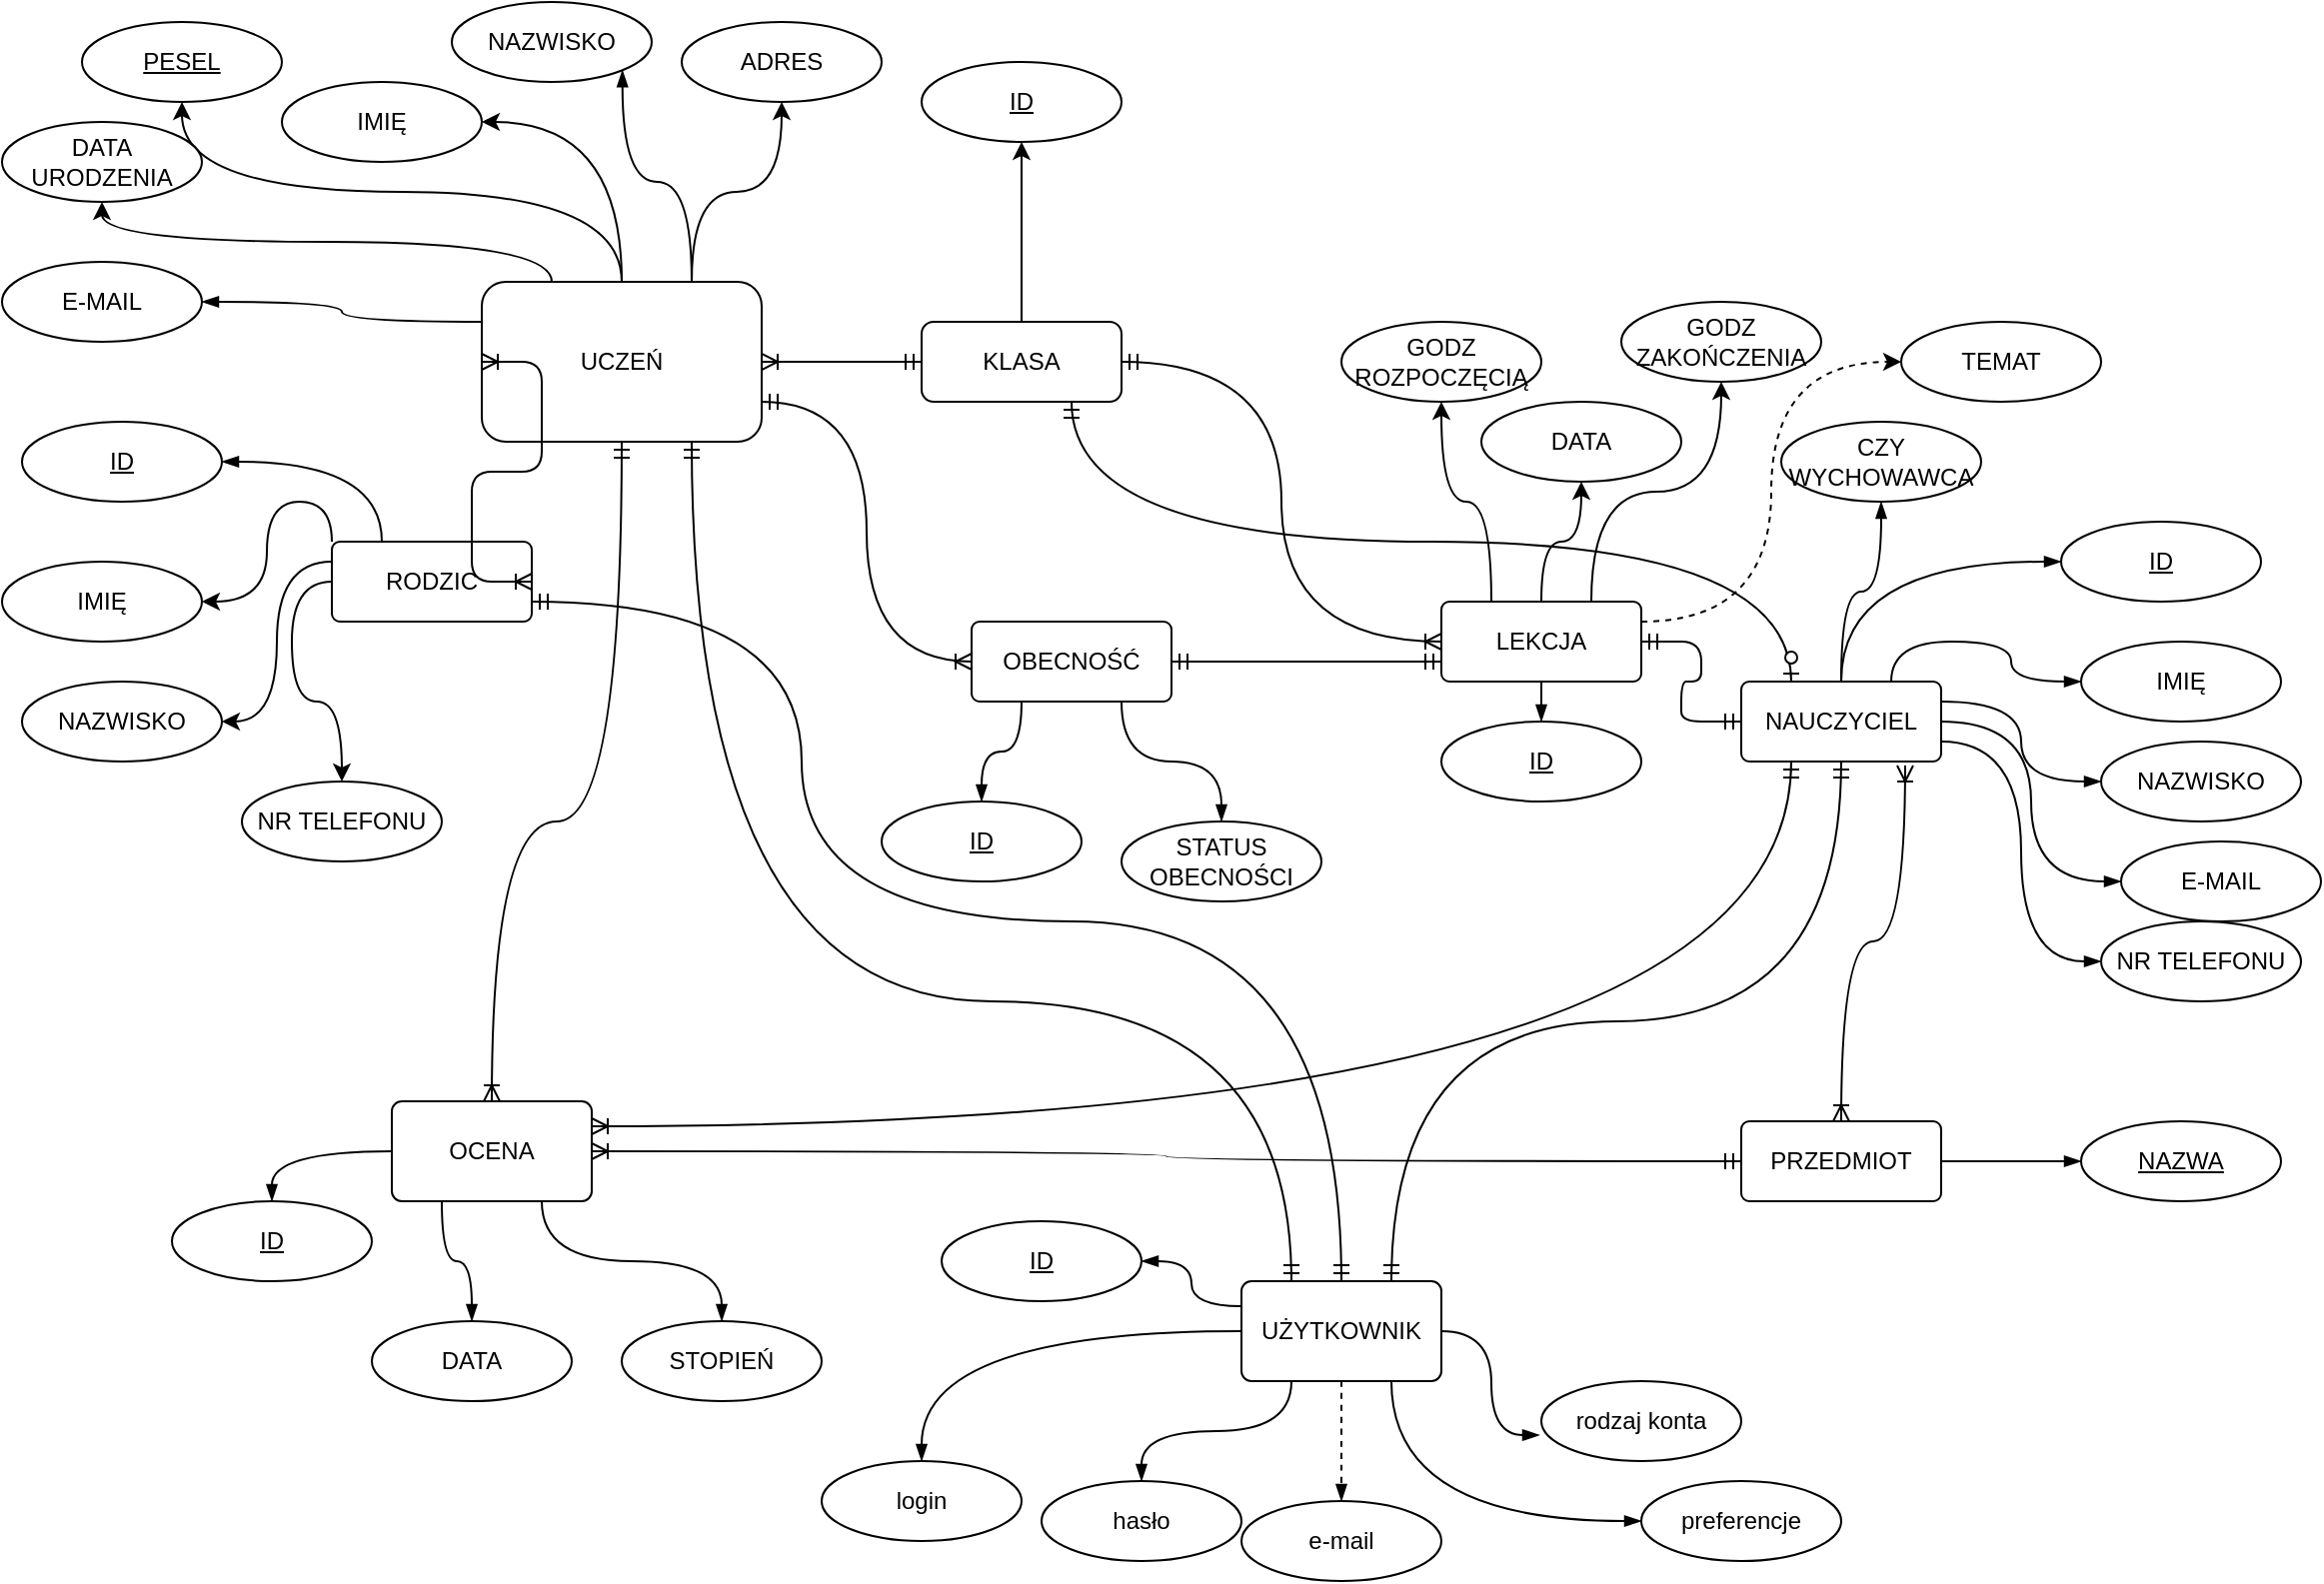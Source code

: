 <mxfile version="12.8.5" type="device" pages="2"><diagram id="cNqfms0HBpr6AN-Xjopu" name="Page-1"><mxGraphModel dx="1020" dy="611" grid="1" gridSize="10" guides="1" tooltips="1" connect="1" arrows="1" fold="1" page="1" pageScale="1" pageWidth="1169" pageHeight="827" math="0" shadow="0"><root><mxCell id="0"/><mxCell id="1" parent="0"/><mxCell id="bewDhss2z7NdPzQOxILB-91" style="edgeStyle=orthogonalEdgeStyle;curved=1;comic=0;orthogonalLoop=1;jettySize=auto;html=1;exitX=0.75;exitY=0;exitDx=0;exitDy=0;entryX=0.5;entryY=1;entryDx=0;entryDy=0;shadow=0;strokeColor=#000000;" parent="1" source="bewDhss2z7NdPzQOxILB-1" target="bewDhss2z7NdPzQOxILB-90" edge="1"><mxGeometry relative="1" as="geometry"/></mxCell><mxCell id="bewDhss2z7NdPzQOxILB-93" style="edgeStyle=orthogonalEdgeStyle;curved=1;comic=0;orthogonalLoop=1;jettySize=auto;html=1;exitX=0.5;exitY=0;exitDx=0;exitDy=0;shadow=0;strokeColor=#000000;" parent="1" source="bewDhss2z7NdPzQOxILB-1" target="bewDhss2z7NdPzQOxILB-88" edge="1"><mxGeometry relative="1" as="geometry"/></mxCell><mxCell id="bewDhss2z7NdPzQOxILB-95" style="edgeStyle=orthogonalEdgeStyle;curved=1;comic=0;orthogonalLoop=1;jettySize=auto;html=1;exitX=0.5;exitY=0;exitDx=0;exitDy=0;entryX=1;entryY=0.5;entryDx=0;entryDy=0;shadow=0;strokeColor=#000000;" parent="1" source="bewDhss2z7NdPzQOxILB-1" target="bewDhss2z7NdPzQOxILB-86" edge="1"><mxGeometry relative="1" as="geometry"/></mxCell><mxCell id="bewDhss2z7NdPzQOxILB-96" style="edgeStyle=orthogonalEdgeStyle;curved=1;comic=0;orthogonalLoop=1;jettySize=auto;html=1;exitX=0.25;exitY=0;exitDx=0;exitDy=0;shadow=0;strokeColor=#000000;" parent="1" source="bewDhss2z7NdPzQOxILB-1" target="bewDhss2z7NdPzQOxILB-87" edge="1"><mxGeometry relative="1" as="geometry"/></mxCell><mxCell id="lvRjFbvSa25Ak0EtT8tY-6" style="edgeStyle=orthogonalEdgeStyle;curved=1;orthogonalLoop=1;jettySize=auto;html=1;exitX=1;exitY=0.75;exitDx=0;exitDy=0;entryX=0;entryY=0.5;entryDx=0;entryDy=0;startArrow=ERmandOne;startFill=0;endArrow=ERoneToMany;endFill=0;" parent="1" source="bewDhss2z7NdPzQOxILB-1" target="lvRjFbvSa25Ak0EtT8tY-4" edge="1"><mxGeometry relative="1" as="geometry"/></mxCell><mxCell id="lvRjFbvSa25Ak0EtT8tY-8" style="edgeStyle=orthogonalEdgeStyle;curved=1;orthogonalLoop=1;jettySize=auto;html=1;exitX=0.5;exitY=1;exitDx=0;exitDy=0;startArrow=ERmandOne;startFill=0;endArrow=ERoneToMany;endFill=0;entryX=0.5;entryY=0;entryDx=0;entryDy=0;" parent="1" source="bewDhss2z7NdPzQOxILB-1" target="lvRjFbvSa25Ak0EtT8tY-7" edge="1"><mxGeometry relative="1" as="geometry"><Array as="points"><mxPoint x="310" y="410"/><mxPoint x="245" y="410"/></Array></mxGeometry></mxCell><mxCell id="9B-NjEJ-PINLsxJ-b7Yf-2" style="edgeStyle=orthogonalEdgeStyle;orthogonalLoop=1;jettySize=auto;html=1;exitX=0;exitY=0.25;exitDx=0;exitDy=0;entryX=1;entryY=0.5;entryDx=0;entryDy=0;endArrow=blockThin;endFill=1;curved=1;" edge="1" parent="1" source="bewDhss2z7NdPzQOxILB-1" target="9B-NjEJ-PINLsxJ-b7Yf-1"><mxGeometry relative="1" as="geometry"/></mxCell><mxCell id="9B-NjEJ-PINLsxJ-b7Yf-6" style="edgeStyle=orthogonalEdgeStyle;curved=1;orthogonalLoop=1;jettySize=auto;html=1;exitX=0.75;exitY=0;exitDx=0;exitDy=0;entryX=1;entryY=1;entryDx=0;entryDy=0;endArrow=blockThin;endFill=1;" edge="1" parent="1" source="bewDhss2z7NdPzQOxILB-1" target="9B-NjEJ-PINLsxJ-b7Yf-5"><mxGeometry relative="1" as="geometry"/></mxCell><mxCell id="Wzdy1-QGgoBcngOSs5vx-8" style="edgeStyle=orthogonalEdgeStyle;curved=1;orthogonalLoop=1;jettySize=auto;html=1;exitX=0.75;exitY=1;exitDx=0;exitDy=0;entryX=0.25;entryY=0;entryDx=0;entryDy=0;startArrow=ERmandOne;startFill=0;endArrow=ERmandOne;endFill=0;strokeWidth=1;" edge="1" parent="1" source="bewDhss2z7NdPzQOxILB-1" target="k_KhrVYGvcR5wOpNNwHB-3"><mxGeometry relative="1" as="geometry"><Array as="points"><mxPoint x="345" y="500"/><mxPoint x="645" y="500"/></Array></mxGeometry></mxCell><mxCell id="bewDhss2z7NdPzQOxILB-1" value="UCZEŃ" style="whiteSpace=wrap;html=1;align=center;rounded=1;" parent="1" vertex="1"><mxGeometry x="240" y="140" width="140" height="80" as="geometry"/></mxCell><mxCell id="bewDhss2z7NdPzQOxILB-99" style="edgeStyle=orthogonalEdgeStyle;curved=1;comic=0;orthogonalLoop=1;jettySize=auto;html=1;exitX=0.5;exitY=0;exitDx=0;exitDy=0;shadow=0;strokeColor=#000000;" parent="1" source="bewDhss2z7NdPzQOxILB-4" target="bewDhss2z7NdPzQOxILB-98" edge="1"><mxGeometry relative="1" as="geometry"/></mxCell><mxCell id="lvRjFbvSa25Ak0EtT8tY-1" style="edgeStyle=orthogonalEdgeStyle;orthogonalLoop=1;jettySize=auto;html=1;exitX=0;exitY=0.5;exitDx=0;exitDy=0;entryX=1;entryY=0.5;entryDx=0;entryDy=0;curved=1;endArrow=ERoneToMany;endFill=0;startArrow=ERmandOne;startFill=0;" parent="1" source="bewDhss2z7NdPzQOxILB-4" target="bewDhss2z7NdPzQOxILB-1" edge="1"><mxGeometry relative="1" as="geometry"/></mxCell><mxCell id="lvRjFbvSa25Ak0EtT8tY-11" style="edgeStyle=orthogonalEdgeStyle;curved=1;orthogonalLoop=1;jettySize=auto;html=1;exitX=1;exitY=0.5;exitDx=0;exitDy=0;entryX=0;entryY=0.5;entryDx=0;entryDy=0;startArrow=ERmandOne;startFill=0;endArrow=ERoneToMany;endFill=0;" parent="1" source="bewDhss2z7NdPzQOxILB-4" target="bewDhss2z7NdPzQOxILB-10" edge="1"><mxGeometry relative="1" as="geometry"/></mxCell><mxCell id="bewDhss2z7NdPzQOxILB-4" value="KLASA" style="whiteSpace=wrap;html=1;align=center;rounded=1;" parent="1" vertex="1"><mxGeometry x="460" y="160" width="100" height="40" as="geometry"/></mxCell><mxCell id="bewDhss2z7NdPzQOxILB-131" style="edgeStyle=orthogonalEdgeStyle;curved=1;rounded=1;comic=0;orthogonalLoop=1;jettySize=auto;html=1;exitX=0.25;exitY=1;exitDx=0;exitDy=0;entryX=0.5;entryY=0;entryDx=0;entryDy=0;shadow=0;startArrow=none;startFill=0;endArrow=blockThin;endFill=1;strokeColor=#000000;" parent="1" source="lvRjFbvSa25Ak0EtT8tY-7" target="bewDhss2z7NdPzQOxILB-130" edge="1"><mxGeometry relative="1" as="geometry"><mxPoint x="288" y="630" as="sourcePoint"/></mxGeometry></mxCell><mxCell id="bewDhss2z7NdPzQOxILB-132" style="edgeStyle=orthogonalEdgeStyle;curved=1;rounded=1;comic=0;orthogonalLoop=1;jettySize=auto;html=1;entryX=0.5;entryY=0;entryDx=0;entryDy=0;shadow=0;startArrow=none;startFill=0;endArrow=blockThin;endFill=1;strokeColor=#000000;exitX=0.75;exitY=1;exitDx=0;exitDy=0;" parent="1" source="lvRjFbvSa25Ak0EtT8tY-7" target="bewDhss2z7NdPzQOxILB-129" edge="1"><mxGeometry relative="1" as="geometry"><mxPoint x="315" y="600" as="sourcePoint"/></mxGeometry></mxCell><mxCell id="bewDhss2z7NdPzQOxILB-154" style="edgeStyle=orthogonalEdgeStyle;curved=1;rounded=1;comic=0;orthogonalLoop=1;jettySize=auto;html=1;exitX=1;exitY=0.5;exitDx=0;exitDy=0;entryX=0;entryY=0.5;entryDx=0;entryDy=0;shadow=0;startArrow=none;startFill=0;endArrow=blockThin;endFill=1;strokeColor=#000000;" parent="1" source="bewDhss2z7NdPzQOxILB-6" target="bewDhss2z7NdPzQOxILB-152" edge="1"><mxGeometry relative="1" as="geometry"/></mxCell><mxCell id="lvRjFbvSa25Ak0EtT8tY-15" style="edgeStyle=orthogonalEdgeStyle;curved=1;orthogonalLoop=1;jettySize=auto;html=1;exitX=0;exitY=0.5;exitDx=0;exitDy=0;entryX=1;entryY=0.5;entryDx=0;entryDy=0;startArrow=ERmandOne;startFill=0;endArrow=ERoneToMany;endFill=0;" parent="1" source="bewDhss2z7NdPzQOxILB-6" target="lvRjFbvSa25Ak0EtT8tY-7" edge="1"><mxGeometry relative="1" as="geometry"/></mxCell><mxCell id="bewDhss2z7NdPzQOxILB-6" value="PRZEDMIOT" style="rounded=1;arcSize=10;whiteSpace=wrap;html=1;align=center;" parent="1" vertex="1"><mxGeometry x="870" y="560" width="100" height="40" as="geometry"/></mxCell><mxCell id="bewDhss2z7NdPzQOxILB-128" style="edgeStyle=orthogonalEdgeStyle;curved=1;rounded=1;comic=0;orthogonalLoop=1;jettySize=auto;html=1;exitX=0.82;exitY=1.05;exitDx=0;exitDy=0;shadow=0;startArrow=ERoneToMany;startFill=0;endArrow=ERoneToMany;endFill=0;strokeColor=#000000;exitPerimeter=0;" parent="1" source="bewDhss2z7NdPzQOxILB-8" target="bewDhss2z7NdPzQOxILB-6" edge="1"><mxGeometry relative="1" as="geometry"/></mxCell><mxCell id="bewDhss2z7NdPzQOxILB-145" style="edgeStyle=orthogonalEdgeStyle;curved=1;rounded=1;comic=0;orthogonalLoop=1;jettySize=auto;html=1;exitX=0.75;exitY=0;exitDx=0;exitDy=0;entryX=0;entryY=0.5;entryDx=0;entryDy=0;shadow=0;startArrow=none;startFill=0;endArrow=blockThin;endFill=1;strokeColor=#000000;" parent="1" source="bewDhss2z7NdPzQOxILB-8" target="bewDhss2z7NdPzQOxILB-136" edge="1"><mxGeometry relative="1" as="geometry"/></mxCell><mxCell id="bewDhss2z7NdPzQOxILB-146" style="edgeStyle=orthogonalEdgeStyle;curved=1;rounded=1;comic=0;orthogonalLoop=1;jettySize=auto;html=1;exitX=1;exitY=0.25;exitDx=0;exitDy=0;shadow=0;startArrow=none;startFill=0;endArrow=blockThin;endFill=1;strokeColor=#000000;" parent="1" source="bewDhss2z7NdPzQOxILB-8" target="bewDhss2z7NdPzQOxILB-137" edge="1"><mxGeometry relative="1" as="geometry"/></mxCell><mxCell id="bewDhss2z7NdPzQOxILB-147" style="edgeStyle=orthogonalEdgeStyle;curved=1;rounded=1;comic=0;orthogonalLoop=1;jettySize=auto;html=1;exitX=1;exitY=0.5;exitDx=0;exitDy=0;entryX=0;entryY=0.5;entryDx=0;entryDy=0;shadow=0;startArrow=none;startFill=0;endArrow=blockThin;endFill=1;strokeColor=#000000;" parent="1" source="bewDhss2z7NdPzQOxILB-8" target="bewDhss2z7NdPzQOxILB-138" edge="1"><mxGeometry relative="1" as="geometry"/></mxCell><mxCell id="bewDhss2z7NdPzQOxILB-148" style="edgeStyle=orthogonalEdgeStyle;curved=1;rounded=1;comic=0;orthogonalLoop=1;jettySize=auto;html=1;exitX=1;exitY=0.75;exitDx=0;exitDy=0;entryX=0;entryY=0.5;entryDx=0;entryDy=0;shadow=0;startArrow=none;startFill=0;endArrow=blockThin;endFill=1;strokeColor=#000000;" parent="1" source="bewDhss2z7NdPzQOxILB-8" target="bewDhss2z7NdPzQOxILB-140" edge="1"><mxGeometry relative="1" as="geometry"/></mxCell><mxCell id="bewDhss2z7NdPzQOxILB-150" style="edgeStyle=orthogonalEdgeStyle;curved=1;rounded=1;comic=0;orthogonalLoop=1;jettySize=auto;html=1;exitX=0.5;exitY=0;exitDx=0;exitDy=0;entryX=0;entryY=0.5;entryDx=0;entryDy=0;shadow=0;startArrow=none;startFill=0;endArrow=blockThin;endFill=1;strokeColor=#000000;" parent="1" source="bewDhss2z7NdPzQOxILB-8" target="bewDhss2z7NdPzQOxILB-153" edge="1"><mxGeometry relative="1" as="geometry"><mxPoint x="1020" y="280" as="targetPoint"/></mxGeometry></mxCell><mxCell id="lvRjFbvSa25Ak0EtT8tY-17" style="edgeStyle=orthogonalEdgeStyle;curved=1;orthogonalLoop=1;jettySize=auto;html=1;exitX=0.25;exitY=1;exitDx=0;exitDy=0;startArrow=ERmandOne;startFill=0;endArrow=ERoneToMany;endFill=0;entryX=1;entryY=0.25;entryDx=0;entryDy=0;" parent="1" source="bewDhss2z7NdPzQOxILB-8" target="lvRjFbvSa25Ak0EtT8tY-7" edge="1"><mxGeometry relative="1" as="geometry"><mxPoint x="540" y="490" as="targetPoint"/></mxGeometry></mxCell><mxCell id="k_KhrVYGvcR5wOpNNwHB-2" style="edgeStyle=orthogonalEdgeStyle;orthogonalLoop=1;jettySize=auto;html=1;exitX=0.5;exitY=0;exitDx=0;exitDy=0;entryX=0.5;entryY=1;entryDx=0;entryDy=0;startArrow=none;startFill=0;endArrow=blockThin;endFill=1;strokeWidth=1;curved=1;" edge="1" parent="1" source="bewDhss2z7NdPzQOxILB-8" target="k_KhrVYGvcR5wOpNNwHB-1"><mxGeometry relative="1" as="geometry"/></mxCell><mxCell id="Wzdy1-QGgoBcngOSs5vx-11" style="edgeStyle=orthogonalEdgeStyle;curved=1;orthogonalLoop=1;jettySize=auto;html=1;exitX=0.5;exitY=1;exitDx=0;exitDy=0;entryX=0.75;entryY=0;entryDx=0;entryDy=0;startArrow=ERmandOne;startFill=0;endArrow=ERmandOne;endFill=0;strokeWidth=1;" edge="1" parent="1" source="bewDhss2z7NdPzQOxILB-8" target="k_KhrVYGvcR5wOpNNwHB-3"><mxGeometry relative="1" as="geometry"/></mxCell><mxCell id="bewDhss2z7NdPzQOxILB-8" value="NAUCZYCIEL" style="rounded=1;arcSize=10;whiteSpace=wrap;html=1;align=center;" parent="1" vertex="1"><mxGeometry x="870" y="340" width="100" height="40" as="geometry"/></mxCell><mxCell id="bewDhss2z7NdPzQOxILB-111" style="edgeStyle=orthogonalEdgeStyle;curved=1;comic=0;orthogonalLoop=1;jettySize=auto;html=1;exitX=0.75;exitY=0;exitDx=0;exitDy=0;entryX=0.5;entryY=1;entryDx=0;entryDy=0;shadow=0;strokeColor=#000000;" parent="1" source="bewDhss2z7NdPzQOxILB-10" target="bewDhss2z7NdPzQOxILB-110" edge="1"><mxGeometry relative="1" as="geometry"/></mxCell><mxCell id="bewDhss2z7NdPzQOxILB-112" style="edgeStyle=orthogonalEdgeStyle;curved=1;comic=0;orthogonalLoop=1;jettySize=auto;html=1;exitX=0.5;exitY=0;exitDx=0;exitDy=0;entryX=0.5;entryY=1;entryDx=0;entryDy=0;shadow=0;strokeColor=#000000;" parent="1" source="bewDhss2z7NdPzQOxILB-10" target="bewDhss2z7NdPzQOxILB-109" edge="1"><mxGeometry relative="1" as="geometry"/></mxCell><mxCell id="bewDhss2z7NdPzQOxILB-113" style="edgeStyle=orthogonalEdgeStyle;curved=1;comic=0;orthogonalLoop=1;jettySize=auto;html=1;exitX=0.25;exitY=0;exitDx=0;exitDy=0;entryX=0.5;entryY=1;entryDx=0;entryDy=0;shadow=0;strokeColor=#000000;" parent="1" source="bewDhss2z7NdPzQOxILB-10" target="bewDhss2z7NdPzQOxILB-108" edge="1"><mxGeometry relative="1" as="geometry"/></mxCell><mxCell id="bewDhss2z7NdPzQOxILB-121" style="edgeStyle=orthogonalEdgeStyle;curved=1;rounded=1;comic=0;orthogonalLoop=1;jettySize=auto;html=1;exitX=0;exitY=0.75;exitDx=0;exitDy=0;shadow=0;strokeColor=#000000;startArrow=ERmandOne;startFill=0;endArrow=ERmandOne;endFill=0;entryX=1;entryY=0.5;entryDx=0;entryDy=0;" parent="1" source="bewDhss2z7NdPzQOxILB-10" target="lvRjFbvSa25Ak0EtT8tY-4" edge="1"><mxGeometry relative="1" as="geometry"><mxPoint x="580" y="320" as="targetPoint"/></mxGeometry></mxCell><mxCell id="lvRjFbvSa25Ak0EtT8tY-23" style="edgeStyle=orthogonalEdgeStyle;curved=1;orthogonalLoop=1;jettySize=auto;html=1;exitX=0.5;exitY=1;exitDx=0;exitDy=0;entryX=0.5;entryY=0;entryDx=0;entryDy=0;startArrow=none;startFill=0;endArrow=blockThin;endFill=1;" parent="1" source="bewDhss2z7NdPzQOxILB-10" target="lvRjFbvSa25Ak0EtT8tY-12" edge="1"><mxGeometry relative="1" as="geometry"/></mxCell><mxCell id="bewDhss2z7NdPzQOxILB-10" value="LEKCJA" style="rounded=1;arcSize=10;whiteSpace=wrap;html=1;align=center;" parent="1" vertex="1"><mxGeometry x="720" y="300" width="100" height="40" as="geometry"/></mxCell><mxCell id="bewDhss2z7NdPzQOxILB-78" style="edgeStyle=orthogonalEdgeStyle;comic=0;orthogonalLoop=1;jettySize=auto;html=1;exitX=0;exitY=0;exitDx=0;exitDy=0;entryX=1;entryY=0.5;entryDx=0;entryDy=0;shadow=0;strokeColor=#000000;curved=1;" parent="1" source="bewDhss2z7NdPzQOxILB-12" target="bewDhss2z7NdPzQOxILB-74" edge="1"><mxGeometry relative="1" as="geometry"/></mxCell><mxCell id="bewDhss2z7NdPzQOxILB-80" style="edgeStyle=orthogonalEdgeStyle;comic=0;orthogonalLoop=1;jettySize=auto;html=1;exitX=0;exitY=0.25;exitDx=0;exitDy=0;entryX=1;entryY=0.5;entryDx=0;entryDy=0;shadow=0;strokeColor=#000000;curved=1;" parent="1" source="bewDhss2z7NdPzQOxILB-12" target="bewDhss2z7NdPzQOxILB-79" edge="1"><mxGeometry relative="1" as="geometry"/></mxCell><mxCell id="bewDhss2z7NdPzQOxILB-82" style="edgeStyle=orthogonalEdgeStyle;comic=0;orthogonalLoop=1;jettySize=auto;html=1;exitX=0;exitY=0.5;exitDx=0;exitDy=0;shadow=0;strokeColor=#000000;curved=1;entryX=0.5;entryY=0;entryDx=0;entryDy=0;" parent="1" source="bewDhss2z7NdPzQOxILB-12" target="bewDhss2z7NdPzQOxILB-81" edge="1"><mxGeometry relative="1" as="geometry"/></mxCell><mxCell id="K6viVet-BXfDwrgbqb7j-2" style="edgeStyle=orthogonalEdgeStyle;curved=1;orthogonalLoop=1;jettySize=auto;html=1;exitX=0.25;exitY=0;exitDx=0;exitDy=0;entryX=1;entryY=0.5;entryDx=0;entryDy=0;endArrow=blockThin;endFill=1;" edge="1" parent="1" source="bewDhss2z7NdPzQOxILB-12" target="K6viVet-BXfDwrgbqb7j-1"><mxGeometry relative="1" as="geometry"/></mxCell><mxCell id="Wzdy1-QGgoBcngOSs5vx-9" style="edgeStyle=orthogonalEdgeStyle;curved=1;orthogonalLoop=1;jettySize=auto;html=1;exitX=1;exitY=0.75;exitDx=0;exitDy=0;entryX=0.5;entryY=0;entryDx=0;entryDy=0;startArrow=ERmandOne;startFill=0;endArrow=ERmandOne;endFill=0;strokeWidth=1;" edge="1" parent="1" source="bewDhss2z7NdPzQOxILB-12" target="k_KhrVYGvcR5wOpNNwHB-3"><mxGeometry relative="1" as="geometry"><Array as="points"><mxPoint x="400" y="300"/><mxPoint x="400" y="460"/><mxPoint x="670" y="460"/></Array></mxGeometry></mxCell><mxCell id="bewDhss2z7NdPzQOxILB-12" value="RODZIC" style="rounded=1;arcSize=10;whiteSpace=wrap;html=1;align=center;" parent="1" vertex="1"><mxGeometry x="165" y="270" width="100" height="40" as="geometry"/></mxCell><mxCell id="lvRjFbvSa25Ak0EtT8tY-10" style="edgeStyle=orthogonalEdgeStyle;curved=1;orthogonalLoop=1;jettySize=auto;html=1;exitX=0.25;exitY=0;exitDx=0;exitDy=0;entryX=0.75;entryY=1;entryDx=0;entryDy=0;startArrow=ERzeroToOne;startFill=1;endArrow=ERmandOne;endFill=0;" parent="1" source="bewDhss2z7NdPzQOxILB-8" target="bewDhss2z7NdPzQOxILB-4" edge="1"><mxGeometry relative="1" as="geometry"><mxPoint x="850" y="110" as="sourcePoint"/><Array as="points"><mxPoint x="895" y="270"/><mxPoint x="535" y="270"/></Array></mxGeometry></mxCell><mxCell id="bewDhss2z7NdPzQOxILB-29" value="" style="edgeStyle=entityRelationEdgeStyle;fontSize=12;html=1;endArrow=ERoneToMany;startArrow=ERoneToMany;shadow=0;entryX=0;entryY=0.5;entryDx=0;entryDy=0;exitX=1;exitY=0.5;exitDx=0;exitDy=0;comic=0;" parent="1" source="bewDhss2z7NdPzQOxILB-12" target="bewDhss2z7NdPzQOxILB-1" edge="1"><mxGeometry width="100" height="100" relative="1" as="geometry"><mxPoint x="440" y="490" as="sourcePoint"/><mxPoint x="540" y="390" as="targetPoint"/></mxGeometry></mxCell><mxCell id="bewDhss2z7NdPzQOxILB-62" value="" style="edgeStyle=entityRelationEdgeStyle;fontSize=12;html=1;endArrow=ERmandOne;startArrow=ERmandOne;shadow=0;strokeColor=#000000;exitX=1;exitY=0.5;exitDx=0;exitDy=0;entryX=0;entryY=0.5;entryDx=0;entryDy=0;" parent="1" source="bewDhss2z7NdPzQOxILB-10" target="bewDhss2z7NdPzQOxILB-8" edge="1"><mxGeometry width="100" height="100" relative="1" as="geometry"><mxPoint x="950" y="450" as="sourcePoint"/><mxPoint x="830" y="420" as="targetPoint"/></mxGeometry></mxCell><mxCell id="bewDhss2z7NdPzQOxILB-74" value="IMIĘ" style="ellipse;whiteSpace=wrap;html=1;align=center;rounded=0;" parent="1" vertex="1"><mxGeometry y="280" width="100" height="40" as="geometry"/></mxCell><mxCell id="bewDhss2z7NdPzQOxILB-79" value="NAZWISKO" style="ellipse;whiteSpace=wrap;html=1;align=center;rounded=0;" parent="1" vertex="1"><mxGeometry x="10" y="340" width="100" height="40" as="geometry"/></mxCell><mxCell id="bewDhss2z7NdPzQOxILB-81" value="NR TELEFONU" style="ellipse;whiteSpace=wrap;html=1;align=center;rounded=0;" parent="1" vertex="1"><mxGeometry x="120" y="390" width="100" height="40" as="geometry"/></mxCell><mxCell id="bewDhss2z7NdPzQOxILB-86" value="IMIĘ" style="ellipse;whiteSpace=wrap;html=1;align=center;rounded=0;" parent="1" vertex="1"><mxGeometry x="140" y="40" width="100" height="40" as="geometry"/></mxCell><mxCell id="bewDhss2z7NdPzQOxILB-87" value="DATA URODZENIA" style="ellipse;whiteSpace=wrap;html=1;align=center;rounded=0;" parent="1" vertex="1"><mxGeometry y="60" width="100" height="40" as="geometry"/></mxCell><mxCell id="bewDhss2z7NdPzQOxILB-88" value="PESEL" style="ellipse;whiteSpace=wrap;html=1;align=center;rounded=0;fontStyle=4" parent="1" vertex="1"><mxGeometry x="40" y="10" width="100" height="40" as="geometry"/></mxCell><mxCell id="bewDhss2z7NdPzQOxILB-90" value="ADRES" style="ellipse;whiteSpace=wrap;html=1;align=center;rounded=0;" parent="1" vertex="1"><mxGeometry x="340" y="10" width="100" height="40" as="geometry"/></mxCell><mxCell id="bewDhss2z7NdPzQOxILB-98" value="ID" style="ellipse;whiteSpace=wrap;html=1;align=center;fontStyle=4;rounded=0;" parent="1" vertex="1"><mxGeometry x="460" y="30" width="100" height="40" as="geometry"/></mxCell><mxCell id="bewDhss2z7NdPzQOxILB-108" value="GODZ ROZPOCZĘCIĄ" style="ellipse;whiteSpace=wrap;html=1;align=center;rounded=0;" parent="1" vertex="1"><mxGeometry x="670" y="160" width="100" height="40" as="geometry"/></mxCell><mxCell id="bewDhss2z7NdPzQOxILB-109" value="DATA" style="ellipse;whiteSpace=wrap;html=1;align=center;rounded=0;" parent="1" vertex="1"><mxGeometry x="740" y="200" width="100" height="40" as="geometry"/></mxCell><mxCell id="bewDhss2z7NdPzQOxILB-114" value="TEMAT" style="ellipse;whiteSpace=wrap;html=1;align=center;rounded=0;" parent="1" vertex="1"><mxGeometry x="950" y="160" width="100" height="40" as="geometry"/></mxCell><mxCell id="bewDhss2z7NdPzQOxILB-110" value="GODZ ZAKOŃCZENIA" style="ellipse;whiteSpace=wrap;html=1;align=center;rounded=0;" parent="1" vertex="1"><mxGeometry x="810" y="150" width="100" height="40" as="geometry"/></mxCell><mxCell id="bewDhss2z7NdPzQOxILB-117" style="edgeStyle=orthogonalEdgeStyle;curved=1;comic=0;orthogonalLoop=1;jettySize=auto;html=1;entryX=0;entryY=0.5;entryDx=0;entryDy=0;shadow=0;strokeColor=#000000;dashed=1;exitX=1;exitY=0.25;exitDx=0;exitDy=0;" parent="1" source="bewDhss2z7NdPzQOxILB-10" target="bewDhss2z7NdPzQOxILB-114" edge="1"><mxGeometry relative="1" as="geometry"><mxPoint x="820" y="380" as="sourcePoint"/><mxPoint x="820" y="350" as="targetPoint"/></mxGeometry></mxCell><mxCell id="bewDhss2z7NdPzQOxILB-129" value="STOPIEŃ" style="ellipse;whiteSpace=wrap;html=1;align=center;rounded=0;" parent="1" vertex="1"><mxGeometry x="310" y="660" width="100" height="40" as="geometry"/></mxCell><mxCell id="bewDhss2z7NdPzQOxILB-130" value="DATA" style="ellipse;whiteSpace=wrap;html=1;align=center;rounded=0;" parent="1" vertex="1"><mxGeometry x="185" y="660" width="100" height="40" as="geometry"/></mxCell><mxCell id="bewDhss2z7NdPzQOxILB-136" value="IMIĘ" style="ellipse;whiteSpace=wrap;html=1;align=center;rounded=0;" parent="1" vertex="1"><mxGeometry x="1040" y="320" width="100" height="40" as="geometry"/></mxCell><mxCell id="bewDhss2z7NdPzQOxILB-137" value="NAZWISKO" style="ellipse;whiteSpace=wrap;html=1;align=center;rounded=0;" parent="1" vertex="1"><mxGeometry x="1050" y="370" width="100" height="40" as="geometry"/></mxCell><mxCell id="bewDhss2z7NdPzQOxILB-138" value="E-MAIL" style="ellipse;whiteSpace=wrap;html=1;align=center;rounded=0;" parent="1" vertex="1"><mxGeometry x="1060" y="420" width="100" height="40" as="geometry"/></mxCell><mxCell id="bewDhss2z7NdPzQOxILB-140" value="NR TELEFONU" style="ellipse;whiteSpace=wrap;html=1;align=center;rounded=0;" parent="1" vertex="1"><mxGeometry x="1050" y="460" width="100" height="40" as="geometry"/></mxCell><mxCell id="bewDhss2z7NdPzQOxILB-152" value="NAZWA" style="ellipse;whiteSpace=wrap;html=1;align=center;fontStyle=4;rounded=0;" parent="1" vertex="1"><mxGeometry x="1040" y="560" width="100" height="40" as="geometry"/></mxCell><mxCell id="bewDhss2z7NdPzQOxILB-153" value="ID" style="ellipse;whiteSpace=wrap;html=1;align=center;fontStyle=4;rounded=0;" parent="1" vertex="1"><mxGeometry x="1030" y="260" width="100" height="40" as="geometry"/></mxCell><mxCell id="lvRjFbvSa25Ak0EtT8tY-21" style="edgeStyle=orthogonalEdgeStyle;curved=1;orthogonalLoop=1;jettySize=auto;html=1;exitX=0.25;exitY=1;exitDx=0;exitDy=0;entryX=0.5;entryY=0;entryDx=0;entryDy=0;startArrow=none;startFill=0;endArrow=blockThin;endFill=1;" parent="1" source="lvRjFbvSa25Ak0EtT8tY-4" target="lvRjFbvSa25Ak0EtT8tY-18" edge="1"><mxGeometry relative="1" as="geometry"/></mxCell><mxCell id="lvRjFbvSa25Ak0EtT8tY-22" style="edgeStyle=orthogonalEdgeStyle;curved=1;orthogonalLoop=1;jettySize=auto;html=1;exitX=0.75;exitY=1;exitDx=0;exitDy=0;entryX=0.5;entryY=0;entryDx=0;entryDy=0;startArrow=none;startFill=0;endArrow=blockThin;endFill=1;" parent="1" source="lvRjFbvSa25Ak0EtT8tY-4" target="lvRjFbvSa25Ak0EtT8tY-19" edge="1"><mxGeometry relative="1" as="geometry"/></mxCell><mxCell id="lvRjFbvSa25Ak0EtT8tY-4" value="OBECNOŚĆ" style="rounded=1;arcSize=10;whiteSpace=wrap;html=1;align=center;" parent="1" vertex="1"><mxGeometry x="485" y="310" width="100" height="40" as="geometry"/></mxCell><mxCell id="lvRjFbvSa25Ak0EtT8tY-24" style="edgeStyle=orthogonalEdgeStyle;curved=1;orthogonalLoop=1;jettySize=auto;html=1;exitX=0;exitY=0.5;exitDx=0;exitDy=0;entryX=0.5;entryY=0;entryDx=0;entryDy=0;startArrow=none;startFill=0;endArrow=blockThin;endFill=1;" parent="1" source="lvRjFbvSa25Ak0EtT8tY-7" target="lvRjFbvSa25Ak0EtT8tY-14" edge="1"><mxGeometry relative="1" as="geometry"/></mxCell><mxCell id="lvRjFbvSa25Ak0EtT8tY-7" value="OCENA" style="rounded=1;arcSize=10;whiteSpace=wrap;html=1;align=center;" parent="1" vertex="1"><mxGeometry x="195" y="550" width="100" height="50" as="geometry"/></mxCell><mxCell id="lvRjFbvSa25Ak0EtT8tY-12" value="ID" style="ellipse;whiteSpace=wrap;html=1;align=center;fontStyle=4" parent="1" vertex="1"><mxGeometry x="720" y="360" width="100" height="40" as="geometry"/></mxCell><mxCell id="lvRjFbvSa25Ak0EtT8tY-14" value="ID" style="ellipse;whiteSpace=wrap;html=1;align=center;fontStyle=4;" parent="1" vertex="1"><mxGeometry x="85" y="600" width="100" height="40" as="geometry"/></mxCell><mxCell id="lvRjFbvSa25Ak0EtT8tY-18" value="ID" style="ellipse;whiteSpace=wrap;html=1;align=center;fontStyle=4;" parent="1" vertex="1"><mxGeometry x="440" y="400" width="100" height="40" as="geometry"/></mxCell><mxCell id="lvRjFbvSa25Ak0EtT8tY-19" value="STATUS OBECNOŚCI" style="ellipse;whiteSpace=wrap;html=1;align=center;" parent="1" vertex="1"><mxGeometry x="560" y="410" width="100" height="40" as="geometry"/></mxCell><mxCell id="9B-NjEJ-PINLsxJ-b7Yf-1" value="E-MAIL" style="ellipse;whiteSpace=wrap;html=1;align=center;rounded=0;" vertex="1" parent="1"><mxGeometry y="130" width="100" height="40" as="geometry"/></mxCell><mxCell id="9B-NjEJ-PINLsxJ-b7Yf-5" value="NAZWISKO" style="ellipse;whiteSpace=wrap;html=1;align=center;rounded=0;" vertex="1" parent="1"><mxGeometry x="225" width="100" height="40" as="geometry"/></mxCell><mxCell id="K6viVet-BXfDwrgbqb7j-1" value="&lt;u&gt;ID&lt;/u&gt;" style="ellipse;whiteSpace=wrap;html=1;align=center;rounded=0;" vertex="1" parent="1"><mxGeometry x="10" y="210" width="100" height="40" as="geometry"/></mxCell><mxCell id="k_KhrVYGvcR5wOpNNwHB-1" value="CZY WYCHOWAWCA" style="ellipse;whiteSpace=wrap;html=1;align=center;rounded=0;" vertex="1" parent="1"><mxGeometry x="890" y="210" width="100" height="40" as="geometry"/></mxCell><mxCell id="Wzdy1-QGgoBcngOSs5vx-2" style="edgeStyle=orthogonalEdgeStyle;curved=1;orthogonalLoop=1;jettySize=auto;html=1;exitX=0;exitY=0.5;exitDx=0;exitDy=0;entryX=0.5;entryY=0;entryDx=0;entryDy=0;startArrow=none;startFill=0;endArrow=blockThin;endFill=1;strokeWidth=1;" edge="1" parent="1" source="k_KhrVYGvcR5wOpNNwHB-3" target="k_KhrVYGvcR5wOpNNwHB-6"><mxGeometry relative="1" as="geometry"/></mxCell><mxCell id="Wzdy1-QGgoBcngOSs5vx-3" style="edgeStyle=orthogonalEdgeStyle;curved=1;orthogonalLoop=1;jettySize=auto;html=1;exitX=0.25;exitY=1;exitDx=0;exitDy=0;entryX=0.5;entryY=0;entryDx=0;entryDy=0;startArrow=none;startFill=0;endArrow=blockThin;endFill=1;strokeWidth=1;" edge="1" parent="1" source="k_KhrVYGvcR5wOpNNwHB-3" target="k_KhrVYGvcR5wOpNNwHB-4"><mxGeometry relative="1" as="geometry"/></mxCell><mxCell id="Wzdy1-QGgoBcngOSs5vx-4" style="edgeStyle=orthogonalEdgeStyle;curved=1;orthogonalLoop=1;jettySize=auto;html=1;exitX=0.5;exitY=1;exitDx=0;exitDy=0;entryX=0.5;entryY=0;entryDx=0;entryDy=0;startArrow=none;startFill=0;endArrow=blockThin;endFill=1;strokeWidth=1;dashed=1;" edge="1" parent="1" source="k_KhrVYGvcR5wOpNNwHB-3" target="k_KhrVYGvcR5wOpNNwHB-5"><mxGeometry relative="1" as="geometry"/></mxCell><mxCell id="Wzdy1-QGgoBcngOSs5vx-5" style="edgeStyle=orthogonalEdgeStyle;curved=1;orthogonalLoop=1;jettySize=auto;html=1;exitX=0.75;exitY=1;exitDx=0;exitDy=0;entryX=0;entryY=0.5;entryDx=0;entryDy=0;startArrow=none;startFill=0;endArrow=blockThin;endFill=1;strokeWidth=1;" edge="1" parent="1" source="k_KhrVYGvcR5wOpNNwHB-3" target="Wzdy1-QGgoBcngOSs5vx-1"><mxGeometry relative="1" as="geometry"/></mxCell><mxCell id="Wzdy1-QGgoBcngOSs5vx-6" style="edgeStyle=orthogonalEdgeStyle;curved=1;orthogonalLoop=1;jettySize=auto;html=1;exitX=1;exitY=0.5;exitDx=0;exitDy=0;entryX=-0.01;entryY=0.675;entryDx=0;entryDy=0;entryPerimeter=0;startArrow=none;startFill=0;endArrow=blockThin;endFill=1;strokeWidth=1;" edge="1" parent="1" source="k_KhrVYGvcR5wOpNNwHB-3" target="4rZC-ladprMcKOT-WGm3-1"><mxGeometry relative="1" as="geometry"/></mxCell><mxCell id="Wzdy1-QGgoBcngOSs5vx-13" style="edgeStyle=orthogonalEdgeStyle;curved=1;orthogonalLoop=1;jettySize=auto;html=1;exitX=0;exitY=0.25;exitDx=0;exitDy=0;entryX=1;entryY=0.5;entryDx=0;entryDy=0;startArrow=none;startFill=0;endArrow=blockThin;endFill=1;strokeWidth=1;" edge="1" parent="1" source="k_KhrVYGvcR5wOpNNwHB-3" target="Wzdy1-QGgoBcngOSs5vx-12"><mxGeometry relative="1" as="geometry"/></mxCell><mxCell id="k_KhrVYGvcR5wOpNNwHB-3" value="UŻYTKOWNIK" style="rounded=1;arcSize=10;whiteSpace=wrap;html=1;align=center;" vertex="1" parent="1"><mxGeometry x="620" y="640" width="100" height="50" as="geometry"/></mxCell><mxCell id="k_KhrVYGvcR5wOpNNwHB-4" value="hasło" style="ellipse;whiteSpace=wrap;html=1;align=center;" vertex="1" parent="1"><mxGeometry x="520" y="740" width="100" height="40" as="geometry"/></mxCell><mxCell id="k_KhrVYGvcR5wOpNNwHB-5" value="e-mail" style="ellipse;whiteSpace=wrap;html=1;align=center;" vertex="1" parent="1"><mxGeometry x="620" y="750" width="100" height="40" as="geometry"/></mxCell><mxCell id="k_KhrVYGvcR5wOpNNwHB-6" value="login" style="ellipse;whiteSpace=wrap;html=1;align=center;" vertex="1" parent="1"><mxGeometry x="410" y="730" width="100" height="40" as="geometry"/></mxCell><mxCell id="4rZC-ladprMcKOT-WGm3-1" value="rodzaj konta" style="ellipse;whiteSpace=wrap;html=1;align=center;" vertex="1" parent="1"><mxGeometry x="770" y="690" width="100" height="40" as="geometry"/></mxCell><mxCell id="Wzdy1-QGgoBcngOSs5vx-1" value="preferencje" style="ellipse;whiteSpace=wrap;html=1;align=center;" vertex="1" parent="1"><mxGeometry x="820" y="740" width="100" height="40" as="geometry"/></mxCell><mxCell id="Wzdy1-QGgoBcngOSs5vx-12" value="ID" style="ellipse;whiteSpace=wrap;html=1;align=center;fontStyle=4;" vertex="1" parent="1"><mxGeometry x="470" y="610" width="100" height="40" as="geometry"/></mxCell></root></mxGraphModel></diagram><diagram id="X3vw-IMwQYUmURqLRHAX" name="Page-2"><mxGraphModel dx="1239" dy="741" grid="1" gridSize="10" guides="1" tooltips="1" connect="1" arrows="1" fold="1" page="1" pageScale="1" pageWidth="1169" pageHeight="827" math="0" shadow="0"><root><mxCell id="sccFs1Ke-vN37LQSkrFF-0"/><mxCell id="sccFs1Ke-vN37LQSkrFF-1" parent="sccFs1Ke-vN37LQSkrFF-0"/><mxCell id="ZZ-5Vrtb043dM9glYe5K-0" value="LEKCJA" style="swimlane;fontStyle=0;childLayout=stackLayout;horizontal=1;startSize=26;fillColor=#e0e0e0;horizontalStack=0;resizeParent=1;resizeParentMax=0;resizeLast=0;collapsible=1;marginBottom=0;swimlaneFillColor=#ffffff;align=center;fontSize=14;rounded=0;" parent="sccFs1Ke-vN37LQSkrFF-1" vertex="1"><mxGeometry x="720" y="50" width="160" height="248" as="geometry"/></mxCell><mxCell id="ZZ-5Vrtb043dM9glYe5K-1" value="ID" style="shape=partialRectangle;top=0;left=0;right=0;bottom=1;align=left;verticalAlign=middle;fillColor=none;spacingLeft=34;spacingRight=4;overflow=hidden;rotatable=0;points=[[0,0.5],[1,0.5]];portConstraint=eastwest;dropTarget=0;fontStyle=5;fontSize=12;" parent="ZZ-5Vrtb043dM9glYe5K-0" vertex="1"><mxGeometry y="26" width="160" height="30" as="geometry"/></mxCell><mxCell id="ZZ-5Vrtb043dM9glYe5K-2" value="PK" style="shape=partialRectangle;top=0;left=0;bottom=0;fillColor=none;align=left;verticalAlign=middle;spacingLeft=4;spacingRight=4;overflow=hidden;rotatable=0;points=[];portConstraint=eastwest;part=1;fontSize=12;" parent="ZZ-5Vrtb043dM9glYe5K-1" vertex="1" connectable="0"><mxGeometry width="30" height="30" as="geometry"/></mxCell><mxCell id="ZZ-5Vrtb043dM9glYe5K-11" value="temat" style="shape=partialRectangle;top=0;left=0;right=0;bottom=0;align=left;verticalAlign=top;fillColor=none;spacingLeft=34;spacingRight=4;overflow=hidden;rotatable=0;points=[[0,0.5],[1,0.5]];portConstraint=eastwest;dropTarget=0;fontSize=12;rounded=0;" parent="ZZ-5Vrtb043dM9glYe5K-0" vertex="1"><mxGeometry y="56" width="160" height="26" as="geometry"/></mxCell><mxCell id="ZZ-5Vrtb043dM9glYe5K-12" value="" style="shape=partialRectangle;top=0;left=0;bottom=0;fillColor=none;align=left;verticalAlign=top;spacingLeft=4;spacingRight=4;overflow=hidden;rotatable=0;points=[];portConstraint=eastwest;part=1;fontSize=12;" parent="ZZ-5Vrtb043dM9glYe5K-11" vertex="1" connectable="0"><mxGeometry width="30" height="26" as="geometry"/></mxCell><mxCell id="ZZ-5Vrtb043dM9glYe5K-3" value="data" style="shape=partialRectangle;top=0;left=0;right=0;bottom=0;align=left;verticalAlign=top;fillColor=none;spacingLeft=34;spacingRight=4;overflow=hidden;rotatable=0;points=[[0,0.5],[1,0.5]];portConstraint=eastwest;dropTarget=0;fontSize=12;" parent="ZZ-5Vrtb043dM9glYe5K-0" vertex="1"><mxGeometry y="82" width="160" height="26" as="geometry"/></mxCell><mxCell id="ZZ-5Vrtb043dM9glYe5K-4" value="" style="shape=partialRectangle;top=0;left=0;bottom=0;fillColor=none;align=left;verticalAlign=top;spacingLeft=4;spacingRight=4;overflow=hidden;rotatable=0;points=[];portConstraint=eastwest;part=1;fontSize=12;" parent="ZZ-5Vrtb043dM9glYe5K-3" vertex="1" connectable="0"><mxGeometry width="30" height="26" as="geometry"/></mxCell><mxCell id="ZZ-5Vrtb043dM9glYe5K-5" value="godz. rozpoczęcia" style="shape=partialRectangle;top=0;left=0;right=0;bottom=0;align=left;verticalAlign=top;fillColor=none;spacingLeft=34;spacingRight=4;overflow=hidden;rotatable=0;points=[[0,0.5],[1,0.5]];portConstraint=eastwest;dropTarget=0;fontSize=12;" parent="ZZ-5Vrtb043dM9glYe5K-0" vertex="1"><mxGeometry y="108" width="160" height="26" as="geometry"/></mxCell><mxCell id="ZZ-5Vrtb043dM9glYe5K-6" value="" style="shape=partialRectangle;top=0;left=0;bottom=0;fillColor=none;align=left;verticalAlign=top;spacingLeft=4;spacingRight=4;overflow=hidden;rotatable=0;points=[];portConstraint=eastwest;part=1;fontSize=12;" parent="ZZ-5Vrtb043dM9glYe5K-5" vertex="1" connectable="0"><mxGeometry width="30" height="26" as="geometry"/></mxCell><mxCell id="ZZ-5Vrtb043dM9glYe5K-7" value="godz. zakończenia" style="shape=partialRectangle;top=0;left=0;right=0;bottom=0;align=left;verticalAlign=top;fillColor=none;spacingLeft=34;spacingRight=4;overflow=hidden;rotatable=0;points=[[0,0.5],[1,0.5]];portConstraint=eastwest;dropTarget=0;fontSize=12;" parent="ZZ-5Vrtb043dM9glYe5K-0" vertex="1"><mxGeometry y="134" width="160" height="26" as="geometry"/></mxCell><mxCell id="ZZ-5Vrtb043dM9glYe5K-8" value="" style="shape=partialRectangle;top=0;left=0;bottom=0;fillColor=none;align=left;verticalAlign=top;spacingLeft=4;spacingRight=4;overflow=hidden;rotatable=0;points=[];portConstraint=eastwest;part=1;fontSize=12;" parent="ZZ-5Vrtb043dM9glYe5K-7" vertex="1" connectable="0"><mxGeometry width="30" height="26" as="geometry"/></mxCell><mxCell id="5DnmlJJt5agezZCMTO9H-11" value="klasa id" style="shape=partialRectangle;top=0;left=0;right=0;bottom=0;align=left;verticalAlign=top;fillColor=none;spacingLeft=34;spacingRight=4;overflow=hidden;rotatable=0;points=[[0,0.5],[1,0.5]];portConstraint=eastwest;dropTarget=0;fontSize=12;" parent="ZZ-5Vrtb043dM9glYe5K-0" vertex="1"><mxGeometry y="160" width="160" height="26" as="geometry"/></mxCell><mxCell id="5DnmlJJt5agezZCMTO9H-12" value="FK" style="shape=partialRectangle;top=0;left=0;bottom=0;fillColor=none;align=left;verticalAlign=top;spacingLeft=4;spacingRight=4;overflow=hidden;rotatable=0;points=[];portConstraint=eastwest;part=1;fontSize=12;" parent="5DnmlJJt5agezZCMTO9H-11" vertex="1" connectable="0"><mxGeometry width="30" height="26" as="geometry"/></mxCell><mxCell id="8XNvCqnLpU6UxWHxBH8H-0" value="nauczyciel id" style="shape=partialRectangle;top=0;left=0;right=0;bottom=0;align=left;verticalAlign=top;fillColor=none;spacingLeft=34;spacingRight=4;overflow=hidden;rotatable=0;points=[[0,0.5],[1,0.5]];portConstraint=eastwest;dropTarget=0;fontSize=12;" parent="ZZ-5Vrtb043dM9glYe5K-0" vertex="1"><mxGeometry y="186" width="160" height="26" as="geometry"/></mxCell><mxCell id="8XNvCqnLpU6UxWHxBH8H-1" value="FK" style="shape=partialRectangle;top=0;left=0;bottom=0;fillColor=none;align=left;verticalAlign=top;spacingLeft=4;spacingRight=4;overflow=hidden;rotatable=0;points=[];portConstraint=eastwest;part=1;fontSize=12;" parent="8XNvCqnLpU6UxWHxBH8H-0" vertex="1" connectable="0"><mxGeometry width="30" height="26" as="geometry"/></mxCell><mxCell id="8XNvCqnLpU6UxWHxBH8H-2" value="przedmiot id" style="shape=partialRectangle;top=0;left=0;right=0;bottom=0;align=left;verticalAlign=top;fillColor=none;spacingLeft=34;spacingRight=4;overflow=hidden;rotatable=0;points=[[0,0.5],[1,0.5]];portConstraint=eastwest;dropTarget=0;fontSize=12;" parent="ZZ-5Vrtb043dM9glYe5K-0" vertex="1"><mxGeometry y="212" width="160" height="26" as="geometry"/></mxCell><mxCell id="8XNvCqnLpU6UxWHxBH8H-3" value="FK" style="shape=partialRectangle;top=0;left=0;bottom=0;fillColor=none;align=left;verticalAlign=top;spacingLeft=4;spacingRight=4;overflow=hidden;rotatable=0;points=[];portConstraint=eastwest;part=1;fontSize=12;" parent="8XNvCqnLpU6UxWHxBH8H-2" vertex="1" connectable="0"><mxGeometry width="30" height="26" as="geometry"/></mxCell><mxCell id="ZZ-5Vrtb043dM9glYe5K-9" value="" style="shape=partialRectangle;top=0;left=0;right=0;bottom=0;align=left;verticalAlign=top;fillColor=none;spacingLeft=34;spacingRight=4;overflow=hidden;rotatable=0;points=[[0,0.5],[1,0.5]];portConstraint=eastwest;dropTarget=0;fontSize=12;" parent="ZZ-5Vrtb043dM9glYe5K-0" vertex="1"><mxGeometry y="238" width="160" height="10" as="geometry"/></mxCell><mxCell id="ZZ-5Vrtb043dM9glYe5K-10" value="" style="shape=partialRectangle;top=0;left=0;bottom=0;fillColor=none;align=left;verticalAlign=top;spacingLeft=4;spacingRight=4;overflow=hidden;rotatable=0;points=[];portConstraint=eastwest;part=1;fontSize=12;" parent="ZZ-5Vrtb043dM9glYe5K-9" vertex="1" connectable="0"><mxGeometry width="30" height="10" as="geometry"/></mxCell><mxCell id="vD0Qa2xI4zf_2yU4v_iI-11" value="OBECNOŚĆ" style="swimlane;fontStyle=0;childLayout=stackLayout;horizontal=1;startSize=26;fillColor=#e0e0e0;horizontalStack=0;resizeParent=1;resizeParentMax=0;resizeLast=0;collapsible=1;marginBottom=0;swimlaneFillColor=#ffffff;align=center;fontSize=14;rounded=0;" parent="sccFs1Ke-vN37LQSkrFF-1" vertex="1"><mxGeometry x="1000" y="10" width="160" height="144" as="geometry"/></mxCell><mxCell id="vD0Qa2xI4zf_2yU4v_iI-12" value="ID" style="shape=partialRectangle;top=0;left=0;right=0;bottom=1;align=left;verticalAlign=middle;fillColor=none;spacingLeft=34;spacingRight=4;overflow=hidden;rotatable=0;points=[[0,0.5],[1,0.5]];portConstraint=eastwest;dropTarget=0;fontStyle=5;fontSize=12;" parent="vD0Qa2xI4zf_2yU4v_iI-11" vertex="1"><mxGeometry y="26" width="160" height="30" as="geometry"/></mxCell><mxCell id="vD0Qa2xI4zf_2yU4v_iI-13" value="PK" style="shape=partialRectangle;top=0;left=0;bottom=0;fillColor=none;align=left;verticalAlign=middle;spacingLeft=4;spacingRight=4;overflow=hidden;rotatable=0;points=[];portConstraint=eastwest;part=1;fontSize=12;" parent="vD0Qa2xI4zf_2yU4v_iI-12" vertex="1" connectable="0"><mxGeometry width="30" height="30" as="geometry"/></mxCell><mxCell id="vD0Qa2xI4zf_2yU4v_iI-14" value="status" style="shape=partialRectangle;top=0;left=0;right=0;bottom=0;align=left;verticalAlign=top;fillColor=none;spacingLeft=34;spacingRight=4;overflow=hidden;rotatable=0;points=[[0,0.5],[1,0.5]];portConstraint=eastwest;dropTarget=0;fontSize=12;" parent="vD0Qa2xI4zf_2yU4v_iI-11" vertex="1"><mxGeometry y="56" width="160" height="26" as="geometry"/></mxCell><mxCell id="vD0Qa2xI4zf_2yU4v_iI-15" value="" style="shape=partialRectangle;top=0;left=0;bottom=0;fillColor=none;align=left;verticalAlign=top;spacingLeft=4;spacingRight=4;overflow=hidden;rotatable=0;points=[];portConstraint=eastwest;part=1;fontSize=12;" parent="vD0Qa2xI4zf_2yU4v_iI-14" vertex="1" connectable="0"><mxGeometry width="30" height="26" as="geometry"/></mxCell><mxCell id="vD0Qa2xI4zf_2yU4v_iI-18" value="uczeń id" style="shape=partialRectangle;top=0;left=0;right=0;bottom=0;align=left;verticalAlign=top;fillColor=none;spacingLeft=34;spacingRight=4;overflow=hidden;rotatable=0;points=[[0,0.5],[1,0.5]];portConstraint=eastwest;dropTarget=0;fontSize=12;" parent="vD0Qa2xI4zf_2yU4v_iI-11" vertex="1"><mxGeometry y="82" width="160" height="26" as="geometry"/></mxCell><mxCell id="vD0Qa2xI4zf_2yU4v_iI-19" value="FK" style="shape=partialRectangle;top=0;left=0;bottom=0;fillColor=none;align=left;verticalAlign=top;spacingLeft=4;spacingRight=4;overflow=hidden;rotatable=0;points=[];portConstraint=eastwest;part=1;fontSize=12;" parent="vD0Qa2xI4zf_2yU4v_iI-18" vertex="1" connectable="0"><mxGeometry width="30" height="26" as="geometry"/></mxCell><mxCell id="58jIXN5q6tySubzDAaCZ-34" value="lekcja id" style="shape=partialRectangle;top=0;left=0;right=0;bottom=0;align=left;verticalAlign=top;fillColor=none;spacingLeft=34;spacingRight=4;overflow=hidden;rotatable=0;points=[[0,0.5],[1,0.5]];portConstraint=eastwest;dropTarget=0;fontSize=12;" vertex="1" parent="vD0Qa2xI4zf_2yU4v_iI-11"><mxGeometry y="108" width="160" height="26" as="geometry"/></mxCell><mxCell id="58jIXN5q6tySubzDAaCZ-35" value="FK" style="shape=partialRectangle;top=0;left=0;bottom=0;fillColor=none;align=left;verticalAlign=top;spacingLeft=4;spacingRight=4;overflow=hidden;rotatable=0;points=[];portConstraint=eastwest;part=1;fontSize=12;" vertex="1" connectable="0" parent="58jIXN5q6tySubzDAaCZ-34"><mxGeometry width="30" height="26" as="geometry"/></mxCell><mxCell id="vD0Qa2xI4zf_2yU4v_iI-20" value="" style="shape=partialRectangle;top=0;left=0;right=0;bottom=0;align=left;verticalAlign=top;fillColor=none;spacingLeft=34;spacingRight=4;overflow=hidden;rotatable=0;points=[[0,0.5],[1,0.5]];portConstraint=eastwest;dropTarget=0;fontSize=12;" parent="vD0Qa2xI4zf_2yU4v_iI-11" vertex="1"><mxGeometry y="134" width="160" height="10" as="geometry"/></mxCell><mxCell id="vD0Qa2xI4zf_2yU4v_iI-21" value="" style="shape=partialRectangle;top=0;left=0;bottom=0;fillColor=none;align=left;verticalAlign=top;spacingLeft=4;spacingRight=4;overflow=hidden;rotatable=0;points=[];portConstraint=eastwest;part=1;fontSize=12;" parent="vD0Qa2xI4zf_2yU4v_iI-20" vertex="1" connectable="0"><mxGeometry width="30" height="10" as="geometry"/></mxCell><mxCell id="YrJXCt9wK6oMOzX2VG9d-2" style="edgeStyle=orthogonalEdgeStyle;orthogonalLoop=1;jettySize=auto;html=1;exitX=0;exitY=0.5;exitDx=0;exitDy=0;entryX=1;entryY=0.5;entryDx=0;entryDy=0;startArrow=none;startFill=0;endArrow=none;endFill=0;rounded=0;" parent="sccFs1Ke-vN37LQSkrFF-1" source="58jIXN5q6tySubzDAaCZ-34" target="ZZ-5Vrtb043dM9glYe5K-1" edge="1"><mxGeometry relative="1" as="geometry"><mxPoint x="1000" y="105" as="sourcePoint"/><Array as="points"><mxPoint x="900" y="131"/><mxPoint x="900" y="91"/></Array></mxGeometry></mxCell><mxCell id="YrJXCt9wK6oMOzX2VG9d-11" style="edgeStyle=orthogonalEdgeStyle;orthogonalLoop=1;jettySize=auto;html=1;exitX=0;exitY=0.5;exitDx=0;exitDy=0;entryX=1;entryY=0.5;entryDx=0;entryDy=0;startArrow=none;startFill=0;endArrow=none;endFill=0;rounded=0;" parent="sccFs1Ke-vN37LQSkrFF-1" source="5DnmlJJt5agezZCMTO9H-11" target="2xb8hhfkaOAWLNlJ_wj0-1" edge="1"><mxGeometry relative="1" as="geometry"><Array as="points"><mxPoint x="600" y="223"/><mxPoint x="600" y="291"/><mxPoint x="230" y="291"/><mxPoint x="230" y="351"/></Array></mxGeometry></mxCell><mxCell id="YrJXCt9wK6oMOzX2VG9d-12" style="edgeStyle=orthogonalEdgeStyle;orthogonalLoop=1;jettySize=auto;html=1;exitX=1;exitY=0.5;exitDx=0;exitDy=0;entryX=0;entryY=0.5;entryDx=0;entryDy=0;startArrow=none;startFill=0;endArrow=none;endFill=0;rounded=0;" parent="sccFs1Ke-vN37LQSkrFF-1" source="8XNvCqnLpU6UxWHxBH8H-0" target="4X1rG3pSDoWstWnkzdTo-19" edge="1"><mxGeometry relative="1" as="geometry"><Array as="points"><mxPoint x="950" y="249"/><mxPoint x="950" y="591"/></Array></mxGeometry></mxCell><mxCell id="YrJXCt9wK6oMOzX2VG9d-31" style="edgeStyle=orthogonalEdgeStyle;rounded=0;orthogonalLoop=1;jettySize=auto;html=1;exitX=0;exitY=0.5;exitDx=0;exitDy=0;entryX=1;entryY=0.5;entryDx=0;entryDy=0;startArrow=none;startFill=0;endArrow=none;endFill=0;strokeColor=#000000;" parent="sccFs1Ke-vN37LQSkrFF-1" source="YrJXCt9wK6oMOzX2VG9d-29" target="om8x6Ll5w2w4EPyZTpM_-5" edge="1"><mxGeometry relative="1" as="geometry"><Array as="points"><mxPoint x="650" y="567"/><mxPoint x="650" y="69"/></Array></mxGeometry></mxCell><mxCell id="58jIXN5q6tySubzDAaCZ-31" style="edgeStyle=orthogonalEdgeStyle;rounded=0;orthogonalLoop=1;jettySize=auto;html=1;exitX=0;exitY=0.5;exitDx=0;exitDy=0;entryX=1;entryY=0.5;entryDx=0;entryDy=0;endArrow=none;endFill=0;" edge="1" parent="sccFs1Ke-vN37LQSkrFF-1" source="om8x6Ll5w2w4EPyZTpM_-19" target="58jIXN5q6tySubzDAaCZ-1"><mxGeometry relative="1" as="geometry"><Array as="points"><mxPoint x="410" y="211"/><mxPoint x="410" y="144"/></Array></mxGeometry></mxCell><mxCell id="58jIXN5q6tySubzDAaCZ-32" style="edgeStyle=orthogonalEdgeStyle;rounded=0;orthogonalLoop=1;jettySize=auto;html=1;exitX=1;exitY=0.5;exitDx=0;exitDy=0;entryX=0;entryY=0.5;entryDx=0;entryDy=0;endArrow=none;endFill=0;" edge="1" parent="sccFs1Ke-vN37LQSkrFF-1" source="58jIXN5q6tySubzDAaCZ-22" target="58jIXN5q6tySubzDAaCZ-1"><mxGeometry relative="1" as="geometry"/></mxCell><mxCell id="58jIXN5q6tySubzDAaCZ-33" style="edgeStyle=orthogonalEdgeStyle;rounded=0;orthogonalLoop=1;jettySize=auto;html=1;endArrow=none;endFill=0;exitX=0;exitY=0.5;exitDx=0;exitDy=0;entryX=1;entryY=0.5;entryDx=0;entryDy=0;" edge="1" parent="sccFs1Ke-vN37LQSkrFF-1" source="vD0Qa2xI4zf_2yU4v_iI-18" target="om8x6Ll5w2w4EPyZTpM_-5"><mxGeometry relative="1" as="geometry"><mxPoint x="980" y="71" as="sourcePoint"/><Array as="points"><mxPoint x="920" y="105"/><mxPoint x="920" y="20"/><mxPoint x="650" y="20"/><mxPoint x="650" y="69"/></Array></mxGeometry></mxCell><mxCell id="FMVv5Iz5A7IiK0Wbz1w2-9" style="edgeStyle=orthogonalEdgeStyle;orthogonalLoop=1;jettySize=auto;html=1;exitX=1;exitY=0.5;exitDx=0;exitDy=0;entryX=0;entryY=0.5;entryDx=0;entryDy=0;endArrow=none;endFill=0;rounded=0;strokeWidth=1;" edge="1" parent="sccFs1Ke-vN37LQSkrFF-1" source="2xb8hhfkaOAWLNlJ_wj0-1" target="om8x6Ll5w2w4EPyZTpM_-19"><mxGeometry relative="1" as="geometry"><Array as="points"><mxPoint x="230" y="351"/><mxPoint x="230" y="227"/><mxPoint x="424" y="227"/></Array></mxGeometry></mxCell><mxCell id="4X1rG3pSDoWstWnkzdTo-18" value="NAUCZYCIEL" style="swimlane;fontStyle=0;childLayout=stackLayout;horizontal=1;startSize=26;fillColor=#e0e0e0;horizontalStack=0;resizeParent=1;resizeParentMax=0;resizeLast=0;collapsible=1;marginBottom=0;swimlaneFillColor=#ffffff;align=center;fontSize=14;rounded=0;" parent="sccFs1Ke-vN37LQSkrFF-1" vertex="1"><mxGeometry x="970" y="550" width="160" height="248" as="geometry"/></mxCell><mxCell id="4X1rG3pSDoWstWnkzdTo-19" value="ID" style="shape=partialRectangle;top=0;left=0;right=0;bottom=1;align=left;verticalAlign=middle;fillColor=none;spacingLeft=34;spacingRight=4;overflow=hidden;rotatable=0;points=[[0,0.5],[1,0.5]];portConstraint=eastwest;dropTarget=0;fontStyle=5;fontSize=12;" parent="4X1rG3pSDoWstWnkzdTo-18" vertex="1"><mxGeometry y="26" width="160" height="30" as="geometry"/></mxCell><mxCell id="4X1rG3pSDoWstWnkzdTo-20" value="PK" style="shape=partialRectangle;top=0;left=0;bottom=0;fillColor=none;align=left;verticalAlign=middle;spacingLeft=4;spacingRight=4;overflow=hidden;rotatable=0;points=[];portConstraint=eastwest;part=1;fontSize=12;" parent="4X1rG3pSDoWstWnkzdTo-19" vertex="1" connectable="0"><mxGeometry width="30" height="30" as="geometry"/></mxCell><mxCell id="FMVv5Iz5A7IiK0Wbz1w2-4" value="imię" style="shape=partialRectangle;top=0;left=0;right=0;bottom=0;align=left;verticalAlign=top;fillColor=none;spacingLeft=34;spacingRight=4;overflow=hidden;rotatable=0;points=[[0,0.5],[1,0.5]];portConstraint=eastwest;dropTarget=0;fontSize=12;" vertex="1" parent="4X1rG3pSDoWstWnkzdTo-18"><mxGeometry y="56" width="160" height="26" as="geometry"/></mxCell><mxCell id="FMVv5Iz5A7IiK0Wbz1w2-5" value="" style="shape=partialRectangle;top=0;left=0;bottom=0;fillColor=none;align=left;verticalAlign=top;spacingLeft=4;spacingRight=4;overflow=hidden;rotatable=0;points=[];portConstraint=eastwest;part=1;fontSize=12;" vertex="1" connectable="0" parent="FMVv5Iz5A7IiK0Wbz1w2-4"><mxGeometry width="30" height="26" as="geometry"/></mxCell><mxCell id="4X1rG3pSDoWstWnkzdTo-21" value="nazwisko" style="shape=partialRectangle;top=0;left=0;right=0;bottom=0;align=left;verticalAlign=top;fillColor=none;spacingLeft=34;spacingRight=4;overflow=hidden;rotatable=0;points=[[0,0.5],[1,0.5]];portConstraint=eastwest;dropTarget=0;fontSize=12;" parent="4X1rG3pSDoWstWnkzdTo-18" vertex="1"><mxGeometry y="82" width="160" height="26" as="geometry"/></mxCell><mxCell id="4X1rG3pSDoWstWnkzdTo-22" value="" style="shape=partialRectangle;top=0;left=0;bottom=0;fillColor=none;align=left;verticalAlign=top;spacingLeft=4;spacingRight=4;overflow=hidden;rotatable=0;points=[];portConstraint=eastwest;part=1;fontSize=12;" parent="4X1rG3pSDoWstWnkzdTo-21" vertex="1" connectable="0"><mxGeometry width="30" height="26" as="geometry"/></mxCell><mxCell id="4X1rG3pSDoWstWnkzdTo-25" value="nr telefonu" style="shape=partialRectangle;top=0;left=0;right=0;bottom=0;align=left;verticalAlign=top;fillColor=none;spacingLeft=34;spacingRight=4;overflow=hidden;rotatable=0;points=[[0,0.5],[1,0.5]];portConstraint=eastwest;dropTarget=0;fontSize=12;" parent="4X1rG3pSDoWstWnkzdTo-18" vertex="1"><mxGeometry y="108" width="160" height="26" as="geometry"/></mxCell><mxCell id="4X1rG3pSDoWstWnkzdTo-26" value="" style="shape=partialRectangle;top=0;left=0;bottom=0;fillColor=none;align=left;verticalAlign=top;spacingLeft=4;spacingRight=4;overflow=hidden;rotatable=0;points=[];portConstraint=eastwest;part=1;fontSize=12;" parent="4X1rG3pSDoWstWnkzdTo-25" vertex="1" connectable="0"><mxGeometry width="30" height="26" as="geometry"/></mxCell><mxCell id="FMVv5Iz5A7IiK0Wbz1w2-34" value="czy wychowawca" style="shape=partialRectangle;top=0;left=0;right=0;bottom=0;align=left;verticalAlign=top;fillColor=none;spacingLeft=34;spacingRight=4;overflow=hidden;rotatable=0;points=[[0,0.5],[1,0.5]];portConstraint=eastwest;dropTarget=0;fontSize=12;rounded=0;" vertex="1" parent="4X1rG3pSDoWstWnkzdTo-18"><mxGeometry y="134" width="160" height="26" as="geometry"/></mxCell><mxCell id="FMVv5Iz5A7IiK0Wbz1w2-35" value="" style="shape=partialRectangle;top=0;left=0;bottom=0;fillColor=none;align=left;verticalAlign=top;spacingLeft=4;spacingRight=4;overflow=hidden;rotatable=0;points=[];portConstraint=eastwest;part=1;fontSize=12;" vertex="1" connectable="0" parent="FMVv5Iz5A7IiK0Wbz1w2-34"><mxGeometry width="30" height="26" as="geometry"/></mxCell><mxCell id="ZZDInIu4z578vlHU2COk-6" value="przedmiot_nazwa" style="shape=partialRectangle;top=0;left=0;right=0;bottom=0;align=left;verticalAlign=top;fillColor=none;spacingLeft=34;spacingRight=4;overflow=hidden;rotatable=0;points=[[0,0.5],[1,0.5]];portConstraint=eastwest;dropTarget=0;fontSize=12;rounded=0;" parent="4X1rG3pSDoWstWnkzdTo-18" vertex="1"><mxGeometry y="160" width="160" height="26" as="geometry"/></mxCell><mxCell id="ZZDInIu4z578vlHU2COk-7" value="FK" style="shape=partialRectangle;top=0;left=0;bottom=0;fillColor=none;align=left;verticalAlign=top;spacingLeft=4;spacingRight=4;overflow=hidden;rotatable=0;points=[];portConstraint=eastwest;part=1;fontSize=12;" parent="ZZDInIu4z578vlHU2COk-6" vertex="1" connectable="0"><mxGeometry width="30" height="26" as="geometry"/></mxCell><mxCell id="FMVv5Iz5A7IiK0Wbz1w2-44" value="użytkownik id" style="shape=partialRectangle;top=0;left=0;right=0;bottom=0;align=left;verticalAlign=top;fillColor=none;spacingLeft=34;spacingRight=4;overflow=hidden;rotatable=0;points=[[0,0.5],[1,0.5]];portConstraint=eastwest;dropTarget=0;fontSize=12;rounded=0;" vertex="1" parent="4X1rG3pSDoWstWnkzdTo-18"><mxGeometry y="186" width="160" height="26" as="geometry"/></mxCell><mxCell id="FMVv5Iz5A7IiK0Wbz1w2-45" value="FK" style="shape=partialRectangle;top=0;left=0;bottom=0;fillColor=none;align=left;verticalAlign=top;spacingLeft=4;spacingRight=4;overflow=hidden;rotatable=0;points=[];portConstraint=eastwest;part=1;fontSize=12;" vertex="1" connectable="0" parent="FMVv5Iz5A7IiK0Wbz1w2-44"><mxGeometry width="30" height="26" as="geometry"/></mxCell><mxCell id="FMVv5Iz5A7IiK0Wbz1w2-32" value="klasa id" style="shape=partialRectangle;top=0;left=0;right=0;bottom=0;align=left;verticalAlign=top;fillColor=none;spacingLeft=34;spacingRight=4;overflow=hidden;rotatable=0;points=[[0,0.5],[1,0.5]];portConstraint=eastwest;dropTarget=0;fontSize=12;rounded=0;" vertex="1" parent="4X1rG3pSDoWstWnkzdTo-18"><mxGeometry y="212" width="160" height="26" as="geometry"/></mxCell><mxCell id="FMVv5Iz5A7IiK0Wbz1w2-33" value="FK" style="shape=partialRectangle;top=0;left=0;bottom=0;fillColor=none;align=left;verticalAlign=top;spacingLeft=4;spacingRight=4;overflow=hidden;rotatable=0;points=[];portConstraint=eastwest;part=1;fontSize=12;" vertex="1" connectable="0" parent="FMVv5Iz5A7IiK0Wbz1w2-32"><mxGeometry width="30" height="26" as="geometry"/></mxCell><mxCell id="4X1rG3pSDoWstWnkzdTo-29" value="" style="shape=partialRectangle;top=0;left=0;right=0;bottom=0;align=left;verticalAlign=top;fillColor=none;spacingLeft=34;spacingRight=4;overflow=hidden;rotatable=0;points=[[0,0.5],[1,0.5]];portConstraint=eastwest;dropTarget=0;fontSize=12;" parent="4X1rG3pSDoWstWnkzdTo-18" vertex="1"><mxGeometry y="238" width="160" height="10" as="geometry"/></mxCell><mxCell id="4X1rG3pSDoWstWnkzdTo-30" value="" style="shape=partialRectangle;top=0;left=0;bottom=0;fillColor=none;align=left;verticalAlign=top;spacingLeft=4;spacingRight=4;overflow=hidden;rotatable=0;points=[];portConstraint=eastwest;part=1;fontSize=12;" parent="4X1rG3pSDoWstWnkzdTo-29" vertex="1" connectable="0"><mxGeometry width="30" height="10" as="geometry"/></mxCell><mxCell id="FMVv5Iz5A7IiK0Wbz1w2-10" style="edgeStyle=orthogonalEdgeStyle;rounded=0;orthogonalLoop=1;jettySize=auto;html=1;exitX=0;exitY=0.5;exitDx=0;exitDy=0;entryX=1;entryY=0.5;entryDx=0;entryDy=0;endArrow=none;endFill=0;strokeWidth=1;" edge="1" parent="sccFs1Ke-vN37LQSkrFF-1" source="4X1rG3pSDoWstWnkzdTo-19" target="vD0Qa2xI4zf_2yU4v_iI-7"><mxGeometry relative="1" as="geometry"/></mxCell><mxCell id="vD0Qa2xI4zf_2yU4v_iI-0" value="OCENA" style="swimlane;fontStyle=0;childLayout=stackLayout;horizontal=1;startSize=26;fillColor=#e0e0e0;horizontalStack=0;resizeParent=1;resizeParentMax=0;resizeLast=0;collapsible=1;marginBottom=0;swimlaneFillColor=#ffffff;align=center;fontSize=14;rounded=0;" parent="sccFs1Ke-vN37LQSkrFF-1" vertex="1"><mxGeometry x="710" y="394" width="160" height="248" as="geometry"/></mxCell><mxCell id="vD0Qa2xI4zf_2yU4v_iI-1" value="ID" style="shape=partialRectangle;top=0;left=0;right=0;bottom=1;align=left;verticalAlign=middle;fillColor=none;spacingLeft=34;spacingRight=4;overflow=hidden;rotatable=0;points=[[0,0.5],[1,0.5]];portConstraint=eastwest;dropTarget=0;fontStyle=5;fontSize=12;" parent="vD0Qa2xI4zf_2yU4v_iI-0" vertex="1"><mxGeometry y="26" width="160" height="30" as="geometry"/></mxCell><mxCell id="vD0Qa2xI4zf_2yU4v_iI-2" value="PK" style="shape=partialRectangle;top=0;left=0;bottom=0;fillColor=none;align=left;verticalAlign=middle;spacingLeft=4;spacingRight=4;overflow=hidden;rotatable=0;points=[];portConstraint=eastwest;part=1;fontSize=12;" parent="vD0Qa2xI4zf_2yU4v_iI-1" vertex="1" connectable="0"><mxGeometry width="30" height="30" as="geometry"/></mxCell><mxCell id="vD0Qa2xI4zf_2yU4v_iI-3" value="stopień" style="shape=partialRectangle;top=0;left=0;right=0;bottom=0;align=left;verticalAlign=top;fillColor=none;spacingLeft=34;spacingRight=4;overflow=hidden;rotatable=0;points=[[0,0.5],[1,0.5]];portConstraint=eastwest;dropTarget=0;fontSize=12;" parent="vD0Qa2xI4zf_2yU4v_iI-0" vertex="1"><mxGeometry y="56" width="160" height="26" as="geometry"/></mxCell><mxCell id="vD0Qa2xI4zf_2yU4v_iI-4" value="" style="shape=partialRectangle;top=0;left=0;bottom=0;fillColor=none;align=left;verticalAlign=top;spacingLeft=4;spacingRight=4;overflow=hidden;rotatable=0;points=[];portConstraint=eastwest;part=1;fontSize=12;" parent="vD0Qa2xI4zf_2yU4v_iI-3" vertex="1" connectable="0"><mxGeometry width="30" height="26" as="geometry"/></mxCell><mxCell id="YrJXCt9wK6oMOzX2VG9d-23" value="waga" style="shape=partialRectangle;top=0;left=0;right=0;bottom=0;align=left;verticalAlign=top;fillColor=none;spacingLeft=34;spacingRight=4;overflow=hidden;rotatable=0;points=[[0,0.5],[1,0.5]];portConstraint=eastwest;dropTarget=0;fontSize=12;" parent="vD0Qa2xI4zf_2yU4v_iI-0" vertex="1"><mxGeometry y="82" width="160" height="26" as="geometry"/></mxCell><mxCell id="YrJXCt9wK6oMOzX2VG9d-24" value="" style="shape=partialRectangle;top=0;left=0;bottom=0;fillColor=none;align=left;verticalAlign=top;spacingLeft=4;spacingRight=4;overflow=hidden;rotatable=0;points=[];portConstraint=eastwest;part=1;fontSize=12;" parent="YrJXCt9wK6oMOzX2VG9d-23" vertex="1" connectable="0"><mxGeometry width="30" height="26" as="geometry"/></mxCell><mxCell id="YrJXCt9wK6oMOzX2VG9d-25" value="opis" style="shape=partialRectangle;top=0;left=0;right=0;bottom=0;align=left;verticalAlign=top;fillColor=none;spacingLeft=34;spacingRight=4;overflow=hidden;rotatable=0;points=[[0,0.5],[1,0.5]];portConstraint=eastwest;dropTarget=0;fontSize=12;" parent="vD0Qa2xI4zf_2yU4v_iI-0" vertex="1"><mxGeometry y="108" width="160" height="26" as="geometry"/></mxCell><mxCell id="YrJXCt9wK6oMOzX2VG9d-26" value="" style="shape=partialRectangle;top=0;left=0;bottom=0;fillColor=none;align=left;verticalAlign=top;spacingLeft=4;spacingRight=4;overflow=hidden;rotatable=0;points=[];portConstraint=eastwest;part=1;fontSize=12;" parent="YrJXCt9wK6oMOzX2VG9d-25" vertex="1" connectable="0"><mxGeometry width="30" height="26" as="geometry"/></mxCell><mxCell id="vD0Qa2xI4zf_2yU4v_iI-5" value="data" style="shape=partialRectangle;top=0;left=0;right=0;bottom=0;align=left;verticalAlign=top;fillColor=none;spacingLeft=34;spacingRight=4;overflow=hidden;rotatable=0;points=[[0,0.5],[1,0.5]];portConstraint=eastwest;dropTarget=0;fontSize=12;" parent="vD0Qa2xI4zf_2yU4v_iI-0" vertex="1"><mxGeometry y="134" width="160" height="26" as="geometry"/></mxCell><mxCell id="vD0Qa2xI4zf_2yU4v_iI-6" value="" style="shape=partialRectangle;top=0;left=0;bottom=0;fillColor=none;align=left;verticalAlign=top;spacingLeft=4;spacingRight=4;overflow=hidden;rotatable=0;points=[];portConstraint=eastwest;part=1;fontSize=12;" parent="vD0Qa2xI4zf_2yU4v_iI-5" vertex="1" connectable="0"><mxGeometry width="30" height="26" as="geometry"/></mxCell><mxCell id="YrJXCt9wK6oMOzX2VG9d-29" value="uczeń id" style="shape=partialRectangle;top=0;left=0;right=0;bottom=0;align=left;verticalAlign=top;fillColor=none;spacingLeft=34;spacingRight=4;overflow=hidden;rotatable=0;points=[[0,0.5],[1,0.5]];portConstraint=eastwest;dropTarget=0;fontSize=12;" parent="vD0Qa2xI4zf_2yU4v_iI-0" vertex="1"><mxGeometry y="160" width="160" height="26" as="geometry"/></mxCell><mxCell id="YrJXCt9wK6oMOzX2VG9d-30" value="FK" style="shape=partialRectangle;top=0;left=0;bottom=0;fillColor=none;align=left;verticalAlign=top;spacingLeft=4;spacingRight=4;overflow=hidden;rotatable=0;points=[];portConstraint=eastwest;part=1;fontSize=12;" parent="YrJXCt9wK6oMOzX2VG9d-29" vertex="1" connectable="0"><mxGeometry width="30" height="26" as="geometry"/></mxCell><mxCell id="vD0Qa2xI4zf_2yU4v_iI-7" value="nauczyciel_id" style="shape=partialRectangle;top=0;left=0;right=0;bottom=0;align=left;verticalAlign=top;fillColor=none;spacingLeft=34;spacingRight=4;overflow=hidden;rotatable=0;points=[[0,0.5],[1,0.5]];portConstraint=eastwest;dropTarget=0;fontSize=12;" parent="vD0Qa2xI4zf_2yU4v_iI-0" vertex="1"><mxGeometry y="186" width="160" height="26" as="geometry"/></mxCell><mxCell id="vD0Qa2xI4zf_2yU4v_iI-8" value="FK" style="shape=partialRectangle;top=0;left=0;bottom=0;fillColor=none;align=left;verticalAlign=top;spacingLeft=4;spacingRight=4;overflow=hidden;rotatable=0;points=[];portConstraint=eastwest;part=1;fontSize=12;" parent="vD0Qa2xI4zf_2yU4v_iI-7" vertex="1" connectable="0"><mxGeometry width="30" height="26" as="geometry"/></mxCell><mxCell id="ZZDInIu4z578vlHU2COk-2" value="przedmiot_nazwa" style="shape=partialRectangle;top=0;left=0;right=0;bottom=0;align=left;verticalAlign=top;fillColor=none;spacingLeft=34;spacingRight=4;overflow=hidden;rotatable=0;points=[[0,0.5],[1,0.5]];portConstraint=eastwest;dropTarget=0;fontSize=12;rounded=0;" parent="vD0Qa2xI4zf_2yU4v_iI-0" vertex="1"><mxGeometry y="212" width="160" height="26" as="geometry"/></mxCell><mxCell id="ZZDInIu4z578vlHU2COk-3" value="FK" style="shape=partialRectangle;top=0;left=0;bottom=0;fillColor=none;align=left;verticalAlign=top;spacingLeft=4;spacingRight=4;overflow=hidden;rotatable=0;points=[];portConstraint=eastwest;part=1;fontSize=12;" parent="ZZDInIu4z578vlHU2COk-2" vertex="1" connectable="0"><mxGeometry width="30" height="26" as="geometry"/></mxCell><mxCell id="vD0Qa2xI4zf_2yU4v_iI-9" value="" style="shape=partialRectangle;top=0;left=0;right=0;bottom=0;align=left;verticalAlign=top;fillColor=none;spacingLeft=34;spacingRight=4;overflow=hidden;rotatable=0;points=[[0,0.5],[1,0.5]];portConstraint=eastwest;dropTarget=0;fontSize=12;" parent="vD0Qa2xI4zf_2yU4v_iI-0" vertex="1"><mxGeometry y="238" width="160" height="10" as="geometry"/></mxCell><mxCell id="vD0Qa2xI4zf_2yU4v_iI-10" value="" style="shape=partialRectangle;top=0;left=0;bottom=0;fillColor=none;align=left;verticalAlign=top;spacingLeft=4;spacingRight=4;overflow=hidden;rotatable=0;points=[];portConstraint=eastwest;part=1;fontSize=12;" parent="vD0Qa2xI4zf_2yU4v_iI-9" vertex="1" connectable="0"><mxGeometry width="30" height="10" as="geometry"/></mxCell><mxCell id="58jIXN5q6tySubzDAaCZ-11" value="RODZIC" style="swimlane;fontStyle=0;childLayout=stackLayout;horizontal=1;startSize=26;fillColor=#e0e0e0;horizontalStack=0;resizeParent=1;resizeParentMax=0;resizeLast=0;collapsible=1;marginBottom=0;swimlaneFillColor=#ffffff;align=center;fontSize=14;" vertex="1" parent="sccFs1Ke-vN37LQSkrFF-1"><mxGeometry x="30" y="10" width="160" height="196" as="geometry"/></mxCell><mxCell id="58jIXN5q6tySubzDAaCZ-12" value="ID" style="shape=partialRectangle;top=0;left=0;right=0;bottom=1;align=left;verticalAlign=middle;fillColor=none;spacingLeft=34;spacingRight=4;overflow=hidden;rotatable=0;points=[[0,0.5],[1,0.5]];portConstraint=eastwest;dropTarget=0;fontStyle=5;fontSize=12;" vertex="1" parent="58jIXN5q6tySubzDAaCZ-11"><mxGeometry y="26" width="160" height="30" as="geometry"/></mxCell><mxCell id="58jIXN5q6tySubzDAaCZ-13" value="PK" style="shape=partialRectangle;top=0;left=0;bottom=0;fillColor=none;align=left;verticalAlign=middle;spacingLeft=4;spacingRight=4;overflow=hidden;rotatable=0;points=[];portConstraint=eastwest;part=1;fontSize=12;" vertex="1" connectable="0" parent="58jIXN5q6tySubzDAaCZ-12"><mxGeometry width="30" height="30" as="geometry"/></mxCell><mxCell id="58jIXN5q6tySubzDAaCZ-14" value="imię" style="shape=partialRectangle;top=0;left=0;right=0;bottom=0;align=left;verticalAlign=top;fillColor=none;spacingLeft=34;spacingRight=4;overflow=hidden;rotatable=0;points=[[0,0.5],[1,0.5]];portConstraint=eastwest;dropTarget=0;fontSize=12;" vertex="1" parent="58jIXN5q6tySubzDAaCZ-11"><mxGeometry y="56" width="160" height="26" as="geometry"/></mxCell><mxCell id="58jIXN5q6tySubzDAaCZ-15" value="" style="shape=partialRectangle;top=0;left=0;bottom=0;fillColor=none;align=left;verticalAlign=top;spacingLeft=4;spacingRight=4;overflow=hidden;rotatable=0;points=[];portConstraint=eastwest;part=1;fontSize=12;" vertex="1" connectable="0" parent="58jIXN5q6tySubzDAaCZ-14"><mxGeometry width="30" height="26" as="geometry"/></mxCell><mxCell id="58jIXN5q6tySubzDAaCZ-16" value="nazwisko" style="shape=partialRectangle;top=0;left=0;right=0;bottom=0;align=left;verticalAlign=top;fillColor=none;spacingLeft=34;spacingRight=4;overflow=hidden;rotatable=0;points=[[0,0.5],[1,0.5]];portConstraint=eastwest;dropTarget=0;fontSize=12;" vertex="1" parent="58jIXN5q6tySubzDAaCZ-11"><mxGeometry y="82" width="160" height="26" as="geometry"/></mxCell><mxCell id="58jIXN5q6tySubzDAaCZ-17" value="" style="shape=partialRectangle;top=0;left=0;bottom=0;fillColor=none;align=left;verticalAlign=top;spacingLeft=4;spacingRight=4;overflow=hidden;rotatable=0;points=[];portConstraint=eastwest;part=1;fontSize=12;" vertex="1" connectable="0" parent="58jIXN5q6tySubzDAaCZ-16"><mxGeometry width="30" height="26" as="geometry"/></mxCell><mxCell id="58jIXN5q6tySubzDAaCZ-24" value="nr telefonu" style="shape=partialRectangle;top=0;left=0;right=0;bottom=0;align=left;verticalAlign=top;fillColor=none;spacingLeft=34;spacingRight=4;overflow=hidden;rotatable=0;points=[[0,0.5],[1,0.5]];portConstraint=eastwest;dropTarget=0;fontSize=12;" vertex="1" parent="58jIXN5q6tySubzDAaCZ-11"><mxGeometry y="108" width="160" height="26" as="geometry"/></mxCell><mxCell id="58jIXN5q6tySubzDAaCZ-25" value="" style="shape=partialRectangle;top=0;left=0;bottom=0;fillColor=none;align=left;verticalAlign=top;spacingLeft=4;spacingRight=4;overflow=hidden;rotatable=0;points=[];portConstraint=eastwest;part=1;fontSize=12;" vertex="1" connectable="0" parent="58jIXN5q6tySubzDAaCZ-24"><mxGeometry width="30" height="26" as="geometry"/></mxCell><mxCell id="58jIXN5q6tySubzDAaCZ-22" value="powiązanie id" style="shape=partialRectangle;top=0;left=0;right=0;bottom=0;align=left;verticalAlign=top;fillColor=none;spacingLeft=34;spacingRight=4;overflow=hidden;rotatable=0;points=[[0,0.5],[1,0.5]];portConstraint=eastwest;dropTarget=0;fontSize=12;" vertex="1" parent="58jIXN5q6tySubzDAaCZ-11"><mxGeometry y="134" width="160" height="26" as="geometry"/></mxCell><mxCell id="58jIXN5q6tySubzDAaCZ-23" value="FK" style="shape=partialRectangle;top=0;left=0;bottom=0;fillColor=none;align=left;verticalAlign=top;spacingLeft=4;spacingRight=4;overflow=hidden;rotatable=0;points=[];portConstraint=eastwest;part=1;fontSize=12;" vertex="1" connectable="0" parent="58jIXN5q6tySubzDAaCZ-22"><mxGeometry width="30" height="26" as="geometry"/></mxCell><mxCell id="FMVv5Iz5A7IiK0Wbz1w2-37" value="użytkownik id" style="shape=partialRectangle;top=0;left=0;right=0;bottom=0;align=left;verticalAlign=top;fillColor=none;spacingLeft=34;spacingRight=4;overflow=hidden;rotatable=0;points=[[0,0.5],[1,0.5]];portConstraint=eastwest;dropTarget=0;fontSize=12;" vertex="1" parent="58jIXN5q6tySubzDAaCZ-11"><mxGeometry y="160" width="160" height="26" as="geometry"/></mxCell><mxCell id="FMVv5Iz5A7IiK0Wbz1w2-38" value="FK" style="shape=partialRectangle;top=0;left=0;bottom=0;fillColor=none;align=left;verticalAlign=top;spacingLeft=4;spacingRight=4;overflow=hidden;rotatable=0;points=[];portConstraint=eastwest;part=1;fontSize=12;" vertex="1" connectable="0" parent="FMVv5Iz5A7IiK0Wbz1w2-37"><mxGeometry width="30" height="26" as="geometry"/></mxCell><mxCell id="58jIXN5q6tySubzDAaCZ-20" value="" style="shape=partialRectangle;top=0;left=0;right=0;bottom=0;align=left;verticalAlign=top;fillColor=none;spacingLeft=34;spacingRight=4;overflow=hidden;rotatable=0;points=[[0,0.5],[1,0.5]];portConstraint=eastwest;dropTarget=0;fontSize=12;" vertex="1" parent="58jIXN5q6tySubzDAaCZ-11"><mxGeometry y="186" width="160" height="10" as="geometry"/></mxCell><mxCell id="58jIXN5q6tySubzDAaCZ-21" value="" style="shape=partialRectangle;top=0;left=0;bottom=0;fillColor=none;align=left;verticalAlign=top;spacingLeft=4;spacingRight=4;overflow=hidden;rotatable=0;points=[];portConstraint=eastwest;part=1;fontSize=12;" vertex="1" connectable="0" parent="58jIXN5q6tySubzDAaCZ-20"><mxGeometry width="30" height="10" as="geometry"/></mxCell><mxCell id="om8x6Ll5w2w4EPyZTpM_-4" value="UCZEŃ" style="swimlane;fontStyle=0;childLayout=stackLayout;horizontal=1;startSize=26;fillColor=#e0e0e0;horizontalStack=0;resizeParent=1;resizeParentMax=0;resizeLast=0;collapsible=1;marginBottom=0;swimlaneFillColor=#ffffff;align=center;fontSize=14;rounded=0;" parent="sccFs1Ke-vN37LQSkrFF-1" vertex="1"><mxGeometry x="424" y="12" width="160" height="248" as="geometry"/></mxCell><mxCell id="om8x6Ll5w2w4EPyZTpM_-5" value="ID" style="shape=partialRectangle;top=0;left=0;right=0;bottom=1;align=left;verticalAlign=middle;fillColor=none;spacingLeft=34;spacingRight=4;overflow=hidden;rotatable=0;points=[[0,0.5],[1,0.5]];portConstraint=eastwest;dropTarget=0;fontStyle=5;fontSize=12;" parent="om8x6Ll5w2w4EPyZTpM_-4" vertex="1"><mxGeometry y="26" width="160" height="30" as="geometry"/></mxCell><mxCell id="om8x6Ll5w2w4EPyZTpM_-6" value="PK" style="shape=partialRectangle;top=0;left=0;bottom=0;fillColor=none;align=left;verticalAlign=middle;spacingLeft=4;spacingRight=4;overflow=hidden;rotatable=0;points=[];portConstraint=eastwest;part=1;fontSize=12;" parent="om8x6Ll5w2w4EPyZTpM_-5" vertex="1" connectable="0"><mxGeometry width="30" height="30" as="geometry"/></mxCell><mxCell id="5DnmlJJt5agezZCMTO9H-3" value="pesel" style="shape=partialRectangle;top=0;left=0;right=0;bottom=0;align=left;verticalAlign=top;fillColor=none;spacingLeft=34;spacingRight=4;overflow=hidden;rotatable=0;points=[[0,0.5],[1,0.5]];portConstraint=eastwest;dropTarget=0;fontSize=12;" parent="om8x6Ll5w2w4EPyZTpM_-4" vertex="1"><mxGeometry y="56" width="160" height="26" as="geometry"/></mxCell><mxCell id="5DnmlJJt5agezZCMTO9H-4" value="" style="shape=partialRectangle;top=0;left=0;bottom=0;fillColor=none;align=left;verticalAlign=top;spacingLeft=4;spacingRight=4;overflow=hidden;rotatable=0;points=[];portConstraint=eastwest;part=1;fontSize=12;" parent="5DnmlJJt5agezZCMTO9H-3" vertex="1" connectable="0"><mxGeometry width="30" height="26" as="geometry"/></mxCell><mxCell id="FMVv5Iz5A7IiK0Wbz1w2-6" value="imię" style="shape=partialRectangle;top=0;left=0;right=0;bottom=0;align=left;verticalAlign=top;fillColor=none;spacingLeft=34;spacingRight=4;overflow=hidden;rotatable=0;points=[[0,0.5],[1,0.5]];portConstraint=eastwest;dropTarget=0;fontSize=12;" vertex="1" parent="om8x6Ll5w2w4EPyZTpM_-4"><mxGeometry y="82" width="160" height="26" as="geometry"/></mxCell><mxCell id="FMVv5Iz5A7IiK0Wbz1w2-7" value="" style="shape=partialRectangle;top=0;left=0;bottom=0;fillColor=none;align=left;verticalAlign=top;spacingLeft=4;spacingRight=4;overflow=hidden;rotatable=0;points=[];portConstraint=eastwest;part=1;fontSize=12;" vertex="1" connectable="0" parent="FMVv5Iz5A7IiK0Wbz1w2-6"><mxGeometry width="30" height="26" as="geometry"/></mxCell><mxCell id="FMVv5Iz5A7IiK0Wbz1w2-0" value="nazwisko" style="shape=partialRectangle;top=0;left=0;right=0;bottom=0;align=left;verticalAlign=top;fillColor=none;spacingLeft=34;spacingRight=4;overflow=hidden;rotatable=0;points=[[0,0.5],[1,0.5]];portConstraint=eastwest;dropTarget=0;fontSize=12;" vertex="1" parent="om8x6Ll5w2w4EPyZTpM_-4"><mxGeometry y="108" width="160" height="26" as="geometry"/></mxCell><mxCell id="FMVv5Iz5A7IiK0Wbz1w2-1" value="" style="shape=partialRectangle;top=0;left=0;bottom=0;fillColor=none;align=left;verticalAlign=top;spacingLeft=4;spacingRight=4;overflow=hidden;rotatable=0;points=[];portConstraint=eastwest;part=1;fontSize=12;" vertex="1" connectable="0" parent="FMVv5Iz5A7IiK0Wbz1w2-0"><mxGeometry width="30" height="26" as="geometry"/></mxCell><mxCell id="om8x6Ll5w2w4EPyZTpM_-7" value="adres" style="shape=partialRectangle;top=0;left=0;right=0;bottom=0;align=left;verticalAlign=top;fillColor=none;spacingLeft=34;spacingRight=4;overflow=hidden;rotatable=0;points=[[0,0.5],[1,0.5]];portConstraint=eastwest;dropTarget=0;fontSize=12;" parent="om8x6Ll5w2w4EPyZTpM_-4" vertex="1"><mxGeometry y="134" width="160" height="26" as="geometry"/></mxCell><mxCell id="om8x6Ll5w2w4EPyZTpM_-8" value="" style="shape=partialRectangle;top=0;left=0;bottom=0;fillColor=none;align=left;verticalAlign=top;spacingLeft=4;spacingRight=4;overflow=hidden;rotatable=0;points=[];portConstraint=eastwest;part=1;fontSize=12;" parent="om8x6Ll5w2w4EPyZTpM_-7" vertex="1" connectable="0"><mxGeometry width="30" height="26" as="geometry"/></mxCell><mxCell id="58jIXN5q6tySubzDAaCZ-28" value="klasa id" style="shape=partialRectangle;top=0;left=0;right=0;bottom=0;align=left;verticalAlign=top;fillColor=none;spacingLeft=34;spacingRight=4;overflow=hidden;rotatable=0;points=[[0,0.5],[1,0.5]];portConstraint=eastwest;dropTarget=0;fontSize=12;rounded=0;" vertex="1" parent="om8x6Ll5w2w4EPyZTpM_-4"><mxGeometry y="160" width="160" height="26" as="geometry"/></mxCell><mxCell id="58jIXN5q6tySubzDAaCZ-29" value="FK" style="shape=partialRectangle;top=0;left=0;bottom=0;fillColor=none;align=left;verticalAlign=top;spacingLeft=4;spacingRight=4;overflow=hidden;rotatable=0;points=[];portConstraint=eastwest;part=1;fontSize=12;" vertex="1" connectable="0" parent="58jIXN5q6tySubzDAaCZ-28"><mxGeometry width="30" height="26" as="geometry"/></mxCell><mxCell id="om8x6Ll5w2w4EPyZTpM_-19" value="powiązanie id" style="shape=partialRectangle;top=0;left=0;right=0;bottom=0;align=left;verticalAlign=top;fillColor=none;spacingLeft=34;spacingRight=4;overflow=hidden;rotatable=0;points=[[0,0.5],[1,0.5]];portConstraint=eastwest;dropTarget=0;fontSize=12;rounded=0;" parent="om8x6Ll5w2w4EPyZTpM_-4" vertex="1"><mxGeometry y="186" width="160" height="26" as="geometry"/></mxCell><mxCell id="om8x6Ll5w2w4EPyZTpM_-20" value="FK" style="shape=partialRectangle;top=0;left=0;bottom=0;fillColor=none;align=left;verticalAlign=top;spacingLeft=4;spacingRight=4;overflow=hidden;rotatable=0;points=[];portConstraint=eastwest;part=1;fontSize=12;" parent="om8x6Ll5w2w4EPyZTpM_-19" vertex="1" connectable="0"><mxGeometry width="30" height="26" as="geometry"/></mxCell><mxCell id="FMVv5Iz5A7IiK0Wbz1w2-42" value="użytkownik id" style="shape=partialRectangle;top=0;left=0;right=0;bottom=0;align=left;verticalAlign=top;fillColor=none;spacingLeft=34;spacingRight=4;overflow=hidden;rotatable=0;points=[[0,0.5],[1,0.5]];portConstraint=eastwest;dropTarget=0;fontSize=12;rounded=0;" vertex="1" parent="om8x6Ll5w2w4EPyZTpM_-4"><mxGeometry y="212" width="160" height="26" as="geometry"/></mxCell><mxCell id="FMVv5Iz5A7IiK0Wbz1w2-43" value="FK" style="shape=partialRectangle;top=0;left=0;bottom=0;fillColor=none;align=left;verticalAlign=top;spacingLeft=4;spacingRight=4;overflow=hidden;rotatable=0;points=[];portConstraint=eastwest;part=1;fontSize=12;" vertex="1" connectable="0" parent="FMVv5Iz5A7IiK0Wbz1w2-42"><mxGeometry width="30" height="26" as="geometry"/></mxCell><mxCell id="om8x6Ll5w2w4EPyZTpM_-13" value="" style="shape=partialRectangle;top=0;left=0;right=0;bottom=0;align=left;verticalAlign=top;fillColor=none;spacingLeft=34;spacingRight=4;overflow=hidden;rotatable=0;points=[[0,0.5],[1,0.5]];portConstraint=eastwest;dropTarget=0;fontSize=12;" parent="om8x6Ll5w2w4EPyZTpM_-4" vertex="1"><mxGeometry y="238" width="160" height="10" as="geometry"/></mxCell><mxCell id="om8x6Ll5w2w4EPyZTpM_-14" value="" style="shape=partialRectangle;top=0;left=0;bottom=0;fillColor=none;align=left;verticalAlign=top;spacingLeft=4;spacingRight=4;overflow=hidden;rotatable=0;points=[];portConstraint=eastwest;part=1;fontSize=12;" parent="om8x6Ll5w2w4EPyZTpM_-13" vertex="1" connectable="0"><mxGeometry width="30" height="10" as="geometry"/></mxCell><mxCell id="58jIXN5q6tySubzDAaCZ-0" value="POWIĄZANIE" style="swimlane;fontStyle=0;childLayout=stackLayout;horizontal=1;startSize=26;fillColor=#e0e0e0;horizontalStack=0;resizeParent=1;resizeParentMax=0;resizeLast=0;collapsible=1;marginBottom=0;swimlaneFillColor=#ffffff;align=center;fontSize=14;" vertex="1" parent="sccFs1Ke-vN37LQSkrFF-1"><mxGeometry x="230" y="103" width="160" height="66" as="geometry"/></mxCell><mxCell id="58jIXN5q6tySubzDAaCZ-1" value="ID" style="shape=partialRectangle;top=0;left=0;right=0;bottom=1;align=left;verticalAlign=middle;fillColor=none;spacingLeft=34;spacingRight=4;overflow=hidden;rotatable=0;points=[[0,0.5],[1,0.5]];portConstraint=eastwest;dropTarget=0;fontStyle=5;fontSize=12;" vertex="1" parent="58jIXN5q6tySubzDAaCZ-0"><mxGeometry y="26" width="160" height="30" as="geometry"/></mxCell><mxCell id="58jIXN5q6tySubzDAaCZ-2" value="PK" style="shape=partialRectangle;top=0;left=0;bottom=0;fillColor=none;align=left;verticalAlign=middle;spacingLeft=4;spacingRight=4;overflow=hidden;rotatable=0;points=[];portConstraint=eastwest;part=1;fontSize=12;" vertex="1" connectable="0" parent="58jIXN5q6tySubzDAaCZ-1"><mxGeometry width="30" height="30" as="geometry"/></mxCell><mxCell id="58jIXN5q6tySubzDAaCZ-9" value="" style="shape=partialRectangle;top=0;left=0;right=0;bottom=0;align=left;verticalAlign=top;fillColor=none;spacingLeft=34;spacingRight=4;overflow=hidden;rotatable=0;points=[[0,0.5],[1,0.5]];portConstraint=eastwest;dropTarget=0;fontSize=12;" vertex="1" parent="58jIXN5q6tySubzDAaCZ-0"><mxGeometry y="56" width="160" height="10" as="geometry"/></mxCell><mxCell id="58jIXN5q6tySubzDAaCZ-10" value="" style="shape=partialRectangle;top=0;left=0;bottom=0;fillColor=none;align=left;verticalAlign=top;spacingLeft=4;spacingRight=4;overflow=hidden;rotatable=0;points=[];portConstraint=eastwest;part=1;fontSize=12;" vertex="1" connectable="0" parent="58jIXN5q6tySubzDAaCZ-9"><mxGeometry width="30" height="10" as="geometry"/></mxCell><mxCell id="2xb8hhfkaOAWLNlJ_wj0-0" value="KLASA" style="swimlane;fontStyle=0;childLayout=stackLayout;horizontal=1;startSize=26;fillColor=#e0e0e0;horizontalStack=0;resizeParent=1;resizeParentMax=0;resizeLast=0;collapsible=1;marginBottom=0;swimlaneFillColor=#ffffff;align=center;fontSize=14;rounded=0;" parent="sccFs1Ke-vN37LQSkrFF-1" vertex="1"><mxGeometry x="40" y="310" width="160" height="66" as="geometry"><mxRectangle x="110" y="130" width="70" height="26" as="alternateBounds"/></mxGeometry></mxCell><mxCell id="2xb8hhfkaOAWLNlJ_wj0-1" value="ID" style="shape=partialRectangle;top=0;left=0;right=0;bottom=1;align=left;verticalAlign=middle;fillColor=none;spacingLeft=34;spacingRight=4;overflow=hidden;rotatable=0;points=[[0,0.5],[1,0.5]];portConstraint=eastwest;dropTarget=0;fontStyle=5;fontSize=12;" parent="2xb8hhfkaOAWLNlJ_wj0-0" vertex="1"><mxGeometry y="26" width="160" height="30" as="geometry"/></mxCell><mxCell id="2xb8hhfkaOAWLNlJ_wj0-2" value="PK" style="shape=partialRectangle;top=0;left=0;bottom=0;fillColor=none;align=left;verticalAlign=middle;spacingLeft=4;spacingRight=4;overflow=hidden;rotatable=0;points=[];portConstraint=eastwest;part=1;fontSize=12;" parent="2xb8hhfkaOAWLNlJ_wj0-1" vertex="1" connectable="0"><mxGeometry width="30" height="30" as="geometry"/></mxCell><mxCell id="2xb8hhfkaOAWLNlJ_wj0-9" value="" style="shape=partialRectangle;top=0;left=0;right=0;bottom=0;align=left;verticalAlign=top;fillColor=none;spacingLeft=34;spacingRight=4;overflow=hidden;rotatable=0;points=[[0,0.5],[1,0.5]];portConstraint=eastwest;dropTarget=0;fontSize=12;" parent="2xb8hhfkaOAWLNlJ_wj0-0" vertex="1"><mxGeometry y="56" width="160" height="10" as="geometry"/></mxCell><mxCell id="2xb8hhfkaOAWLNlJ_wj0-10" value="" style="shape=partialRectangle;top=0;left=0;bottom=0;fillColor=none;align=left;verticalAlign=top;spacingLeft=4;spacingRight=4;overflow=hidden;rotatable=0;points=[];portConstraint=eastwest;part=1;fontSize=12;" parent="2xb8hhfkaOAWLNlJ_wj0-9" vertex="1" connectable="0"><mxGeometry width="30" height="10" as="geometry"/></mxCell><mxCell id="FMVv5Iz5A7IiK0Wbz1w2-49" style="edgeStyle=orthogonalEdgeStyle;rounded=0;orthogonalLoop=1;jettySize=auto;html=1;exitX=1;exitY=0.5;exitDx=0;exitDy=0;entryX=0;entryY=0.5;entryDx=0;entryDy=0;endArrow=none;endFill=0;strokeWidth=1;" edge="1" parent="sccFs1Ke-vN37LQSkrFF-1" source="FMVv5Iz5A7IiK0Wbz1w2-37" target="FMVv5Iz5A7IiK0Wbz1w2-16"><mxGeometry relative="1" as="geometry"/></mxCell><mxCell id="FMVv5Iz5A7IiK0Wbz1w2-50" style="edgeStyle=orthogonalEdgeStyle;rounded=0;orthogonalLoop=1;jettySize=auto;html=1;exitX=0;exitY=0.5;exitDx=0;exitDy=0;endArrow=none;endFill=0;strokeWidth=1;entryX=0;entryY=0.5;entryDx=0;entryDy=0;" edge="1" parent="sccFs1Ke-vN37LQSkrFF-1" source="FMVv5Iz5A7IiK0Wbz1w2-42" target="FMVv5Iz5A7IiK0Wbz1w2-16"><mxGeometry relative="1" as="geometry"><mxPoint x="300" y="370" as="targetPoint"/></mxGeometry></mxCell><mxCell id="FMVv5Iz5A7IiK0Wbz1w2-51" style="edgeStyle=orthogonalEdgeStyle;rounded=0;orthogonalLoop=1;jettySize=auto;html=1;exitX=0;exitY=0.5;exitDx=0;exitDy=0;entryX=0;entryY=0.5;entryDx=0;entryDy=0;endArrow=none;endFill=0;strokeWidth=1;" edge="1" parent="sccFs1Ke-vN37LQSkrFF-1" source="FMVv5Iz5A7IiK0Wbz1w2-44" target="FMVv5Iz5A7IiK0Wbz1w2-16"><mxGeometry relative="1" as="geometry"><Array as="points"><mxPoint x="350" y="749"/><mxPoint x="350" y="395"/></Array></mxGeometry></mxCell><mxCell id="FMVv5Iz5A7IiK0Wbz1w2-15" value="UŻYTKOWNIK" style="swimlane;fontStyle=0;childLayout=stackLayout;horizontal=1;startSize=26;fillColor=#e0e0e0;horizontalStack=0;resizeParent=1;resizeParentMax=0;resizeLast=0;collapsible=1;marginBottom=0;swimlaneFillColor=#ffffff;align=center;fontSize=14;" vertex="1" parent="sccFs1Ke-vN37LQSkrFF-1"><mxGeometry x="410" y="354" width="160" height="196" as="geometry"/></mxCell><mxCell id="FMVv5Iz5A7IiK0Wbz1w2-16" value="ID" style="shape=partialRectangle;top=0;left=0;right=0;bottom=1;align=left;verticalAlign=middle;fillColor=none;spacingLeft=34;spacingRight=4;overflow=hidden;rotatable=0;points=[[0,0.5],[1,0.5]];portConstraint=eastwest;dropTarget=0;fontStyle=5;fontSize=12;" vertex="1" parent="FMVv5Iz5A7IiK0Wbz1w2-15"><mxGeometry y="26" width="160" height="30" as="geometry"/></mxCell><mxCell id="FMVv5Iz5A7IiK0Wbz1w2-17" value="PK" style="shape=partialRectangle;top=0;left=0;bottom=0;fillColor=none;align=left;verticalAlign=middle;spacingLeft=4;spacingRight=4;overflow=hidden;rotatable=0;points=[];portConstraint=eastwest;part=1;fontSize=12;" vertex="1" connectable="0" parent="FMVv5Iz5A7IiK0Wbz1w2-16"><mxGeometry width="30" height="30" as="geometry"/></mxCell><mxCell id="FMVv5Iz5A7IiK0Wbz1w2-18" value="login" style="shape=partialRectangle;top=0;left=0;right=0;bottom=0;align=left;verticalAlign=top;fillColor=none;spacingLeft=34;spacingRight=4;overflow=hidden;rotatable=0;points=[[0,0.5],[1,0.5]];portConstraint=eastwest;dropTarget=0;fontSize=12;" vertex="1" parent="FMVv5Iz5A7IiK0Wbz1w2-15"><mxGeometry y="56" width="160" height="26" as="geometry"/></mxCell><mxCell id="FMVv5Iz5A7IiK0Wbz1w2-19" value="" style="shape=partialRectangle;top=0;left=0;bottom=0;fillColor=none;align=left;verticalAlign=top;spacingLeft=4;spacingRight=4;overflow=hidden;rotatable=0;points=[];portConstraint=eastwest;part=1;fontSize=12;" vertex="1" connectable="0" parent="FMVv5Iz5A7IiK0Wbz1w2-18"><mxGeometry width="30" height="26" as="geometry"/></mxCell><mxCell id="FMVv5Iz5A7IiK0Wbz1w2-26" value="hasło" style="shape=partialRectangle;top=0;left=0;right=0;bottom=0;align=left;verticalAlign=top;fillColor=none;spacingLeft=34;spacingRight=4;overflow=hidden;rotatable=0;points=[[0,0.5],[1,0.5]];portConstraint=eastwest;dropTarget=0;fontSize=12;" vertex="1" parent="FMVv5Iz5A7IiK0Wbz1w2-15"><mxGeometry y="82" width="160" height="26" as="geometry"/></mxCell><mxCell id="FMVv5Iz5A7IiK0Wbz1w2-27" value="" style="shape=partialRectangle;top=0;left=0;bottom=0;fillColor=none;align=left;verticalAlign=top;spacingLeft=4;spacingRight=4;overflow=hidden;rotatable=0;points=[];portConstraint=eastwest;part=1;fontSize=12;" vertex="1" connectable="0" parent="FMVv5Iz5A7IiK0Wbz1w2-26"><mxGeometry width="30" height="26" as="geometry"/></mxCell><mxCell id="FMVv5Iz5A7IiK0Wbz1w2-20" value="rodzaj konta" style="shape=partialRectangle;top=0;left=0;right=0;bottom=0;align=left;verticalAlign=top;fillColor=none;spacingLeft=34;spacingRight=4;overflow=hidden;rotatable=0;points=[[0,0.5],[1,0.5]];portConstraint=eastwest;dropTarget=0;fontSize=12;" vertex="1" parent="FMVv5Iz5A7IiK0Wbz1w2-15"><mxGeometry y="108" width="160" height="26" as="geometry"/></mxCell><mxCell id="FMVv5Iz5A7IiK0Wbz1w2-21" value="" style="shape=partialRectangle;top=0;left=0;bottom=0;fillColor=none;align=left;verticalAlign=top;spacingLeft=4;spacingRight=4;overflow=hidden;rotatable=0;points=[];portConstraint=eastwest;part=1;fontSize=12;" vertex="1" connectable="0" parent="FMVv5Iz5A7IiK0Wbz1w2-20"><mxGeometry width="30" height="26" as="geometry"/></mxCell><mxCell id="FMVv5Iz5A7IiK0Wbz1w2-22" value="email (opcjonalne)" style="shape=partialRectangle;top=0;left=0;right=0;bottom=0;align=left;verticalAlign=top;fillColor=none;spacingLeft=34;spacingRight=4;overflow=hidden;rotatable=0;points=[[0,0.5],[1,0.5]];portConstraint=eastwest;dropTarget=0;fontSize=12;" vertex="1" parent="FMVv5Iz5A7IiK0Wbz1w2-15"><mxGeometry y="134" width="160" height="26" as="geometry"/></mxCell><mxCell id="FMVv5Iz5A7IiK0Wbz1w2-23" value="" style="shape=partialRectangle;top=0;left=0;bottom=0;fillColor=none;align=left;verticalAlign=top;spacingLeft=4;spacingRight=4;overflow=hidden;rotatable=0;points=[];portConstraint=eastwest;part=1;fontSize=12;" vertex="1" connectable="0" parent="FMVv5Iz5A7IiK0Wbz1w2-22"><mxGeometry width="30" height="26" as="geometry"/></mxCell><mxCell id="FMVv5Iz5A7IiK0Wbz1w2-28" value="preferencje?" style="shape=partialRectangle;top=0;left=0;right=0;bottom=0;align=left;verticalAlign=top;fillColor=none;spacingLeft=34;spacingRight=4;overflow=hidden;rotatable=0;points=[[0,0.5],[1,0.5]];portConstraint=eastwest;dropTarget=0;fontSize=12;" vertex="1" parent="FMVv5Iz5A7IiK0Wbz1w2-15"><mxGeometry y="160" width="160" height="26" as="geometry"/></mxCell><mxCell id="FMVv5Iz5A7IiK0Wbz1w2-29" value="" style="shape=partialRectangle;top=0;left=0;bottom=0;fillColor=none;align=left;verticalAlign=top;spacingLeft=4;spacingRight=4;overflow=hidden;rotatable=0;points=[];portConstraint=eastwest;part=1;fontSize=12;" vertex="1" connectable="0" parent="FMVv5Iz5A7IiK0Wbz1w2-28"><mxGeometry width="30" height="26" as="geometry"/></mxCell><mxCell id="FMVv5Iz5A7IiK0Wbz1w2-24" value="" style="shape=partialRectangle;top=0;left=0;right=0;bottom=0;align=left;verticalAlign=top;fillColor=none;spacingLeft=34;spacingRight=4;overflow=hidden;rotatable=0;points=[[0,0.5],[1,0.5]];portConstraint=eastwest;dropTarget=0;fontSize=12;" vertex="1" parent="FMVv5Iz5A7IiK0Wbz1w2-15"><mxGeometry y="186" width="160" height="10" as="geometry"/></mxCell><mxCell id="FMVv5Iz5A7IiK0Wbz1w2-25" value="" style="shape=partialRectangle;top=0;left=0;bottom=0;fillColor=none;align=left;verticalAlign=top;spacingLeft=4;spacingRight=4;overflow=hidden;rotatable=0;points=[];portConstraint=eastwest;part=1;fontSize=12;" vertex="1" connectable="0" parent="FMVv5Iz5A7IiK0Wbz1w2-24"><mxGeometry width="30" height="10" as="geometry"/></mxCell><mxCell id="FMVv5Iz5A7IiK0Wbz1w2-52" style="edgeStyle=orthogonalEdgeStyle;rounded=0;orthogonalLoop=1;jettySize=auto;html=1;exitX=0;exitY=0.5;exitDx=0;exitDy=0;entryX=0;entryY=0.5;entryDx=0;entryDy=0;endArrow=none;endFill=0;strokeWidth=1;" edge="1" parent="sccFs1Ke-vN37LQSkrFF-1" source="FMVv5Iz5A7IiK0Wbz1w2-32" target="2xb8hhfkaOAWLNlJ_wj0-1"><mxGeometry relative="1" as="geometry"/></mxCell><mxCell id="vVn_JKsrmX42cnipFp3H-0" value="PRZEDMIOT" style="swimlane;fontStyle=0;childLayout=stackLayout;horizontal=1;startSize=26;fillColor=#e0e0e0;horizontalStack=0;resizeParent=1;resizeParentMax=0;resizeLast=0;collapsible=1;marginBottom=0;swimlaneFillColor=#ffffff;align=center;fontSize=14;rounded=0;" parent="sccFs1Ke-vN37LQSkrFF-1" vertex="1"><mxGeometry x="430" y="650" width="160" height="62" as="geometry"/></mxCell><mxCell id="5DnmlJJt5agezZCMTO9H-1" value="NAZWA" style="shape=partialRectangle;top=0;left=0;right=0;bottom=1;align=left;verticalAlign=top;fillColor=none;spacingLeft=34;spacingRight=4;overflow=hidden;rotatable=0;points=[[0,0.5],[1,0.5]];portConstraint=eastwest;dropTarget=0;fontSize=12;fontStyle=5" parent="vVn_JKsrmX42cnipFp3H-0" vertex="1"><mxGeometry y="26" width="160" height="26" as="geometry"/></mxCell><mxCell id="5DnmlJJt5agezZCMTO9H-2" value="PK" style="shape=partialRectangle;top=0;left=0;bottom=0;fillColor=none;align=left;verticalAlign=top;spacingLeft=4;spacingRight=4;overflow=hidden;rotatable=0;points=[];portConstraint=eastwest;part=1;fontSize=12;" parent="5DnmlJJt5agezZCMTO9H-1" vertex="1" connectable="0"><mxGeometry width="30" height="26" as="geometry"/></mxCell><mxCell id="vVn_JKsrmX42cnipFp3H-9" value="" style="shape=partialRectangle;top=0;left=0;right=0;bottom=0;align=left;verticalAlign=top;fillColor=none;spacingLeft=34;spacingRight=4;overflow=hidden;rotatable=0;points=[[0,0.5],[1,0.5]];portConstraint=eastwest;dropTarget=0;fontSize=12;" parent="vVn_JKsrmX42cnipFp3H-0" vertex="1"><mxGeometry y="52" width="160" height="10" as="geometry"/></mxCell><mxCell id="vVn_JKsrmX42cnipFp3H-10" value="" style="shape=partialRectangle;top=0;left=0;bottom=0;fillColor=none;align=left;verticalAlign=top;spacingLeft=4;spacingRight=4;overflow=hidden;rotatable=0;points=[];portConstraint=eastwest;part=1;fontSize=12;" parent="vVn_JKsrmX42cnipFp3H-9" vertex="1" connectable="0"><mxGeometry width="30" height="10" as="geometry"/></mxCell><mxCell id="FMVv5Iz5A7IiK0Wbz1w2-53" style="edgeStyle=orthogonalEdgeStyle;rounded=0;orthogonalLoop=1;jettySize=auto;html=1;exitX=0;exitY=0.5;exitDx=0;exitDy=0;entryX=1;entryY=0.5;entryDx=0;entryDy=0;endArrow=none;endFill=0;strokeWidth=1;" edge="1" parent="sccFs1Ke-vN37LQSkrFF-1" source="8XNvCqnLpU6UxWHxBH8H-2" target="5DnmlJJt5agezZCMTO9H-1"><mxGeometry relative="1" as="geometry"><Array as="points"><mxPoint x="670" y="275"/><mxPoint x="670" y="689"/></Array></mxGeometry></mxCell><mxCell id="FMVv5Iz5A7IiK0Wbz1w2-54" style="edgeStyle=orthogonalEdgeStyle;rounded=0;orthogonalLoop=1;jettySize=auto;html=1;exitX=0;exitY=0.5;exitDx=0;exitDy=0;entryX=1;entryY=0.5;entryDx=0;entryDy=0;endArrow=none;endFill=0;strokeWidth=1;" edge="1" parent="sccFs1Ke-vN37LQSkrFF-1" source="ZZDInIu4z578vlHU2COk-2" target="5DnmlJJt5agezZCMTO9H-1"><mxGeometry relative="1" as="geometry"/></mxCell><mxCell id="FMVv5Iz5A7IiK0Wbz1w2-55" style="edgeStyle=orthogonalEdgeStyle;rounded=0;orthogonalLoop=1;jettySize=auto;html=1;exitX=0;exitY=0.5;exitDx=0;exitDy=0;entryX=1;entryY=0.5;entryDx=0;entryDy=0;endArrow=none;endFill=0;strokeWidth=1;" edge="1" parent="sccFs1Ke-vN37LQSkrFF-1" source="ZZDInIu4z578vlHU2COk-6" target="5DnmlJJt5agezZCMTO9H-1"><mxGeometry relative="1" as="geometry"><Array as="points"><mxPoint x="610" y="723"/><mxPoint x="610" y="689"/></Array></mxGeometry></mxCell></root></mxGraphModel></diagram></mxfile>